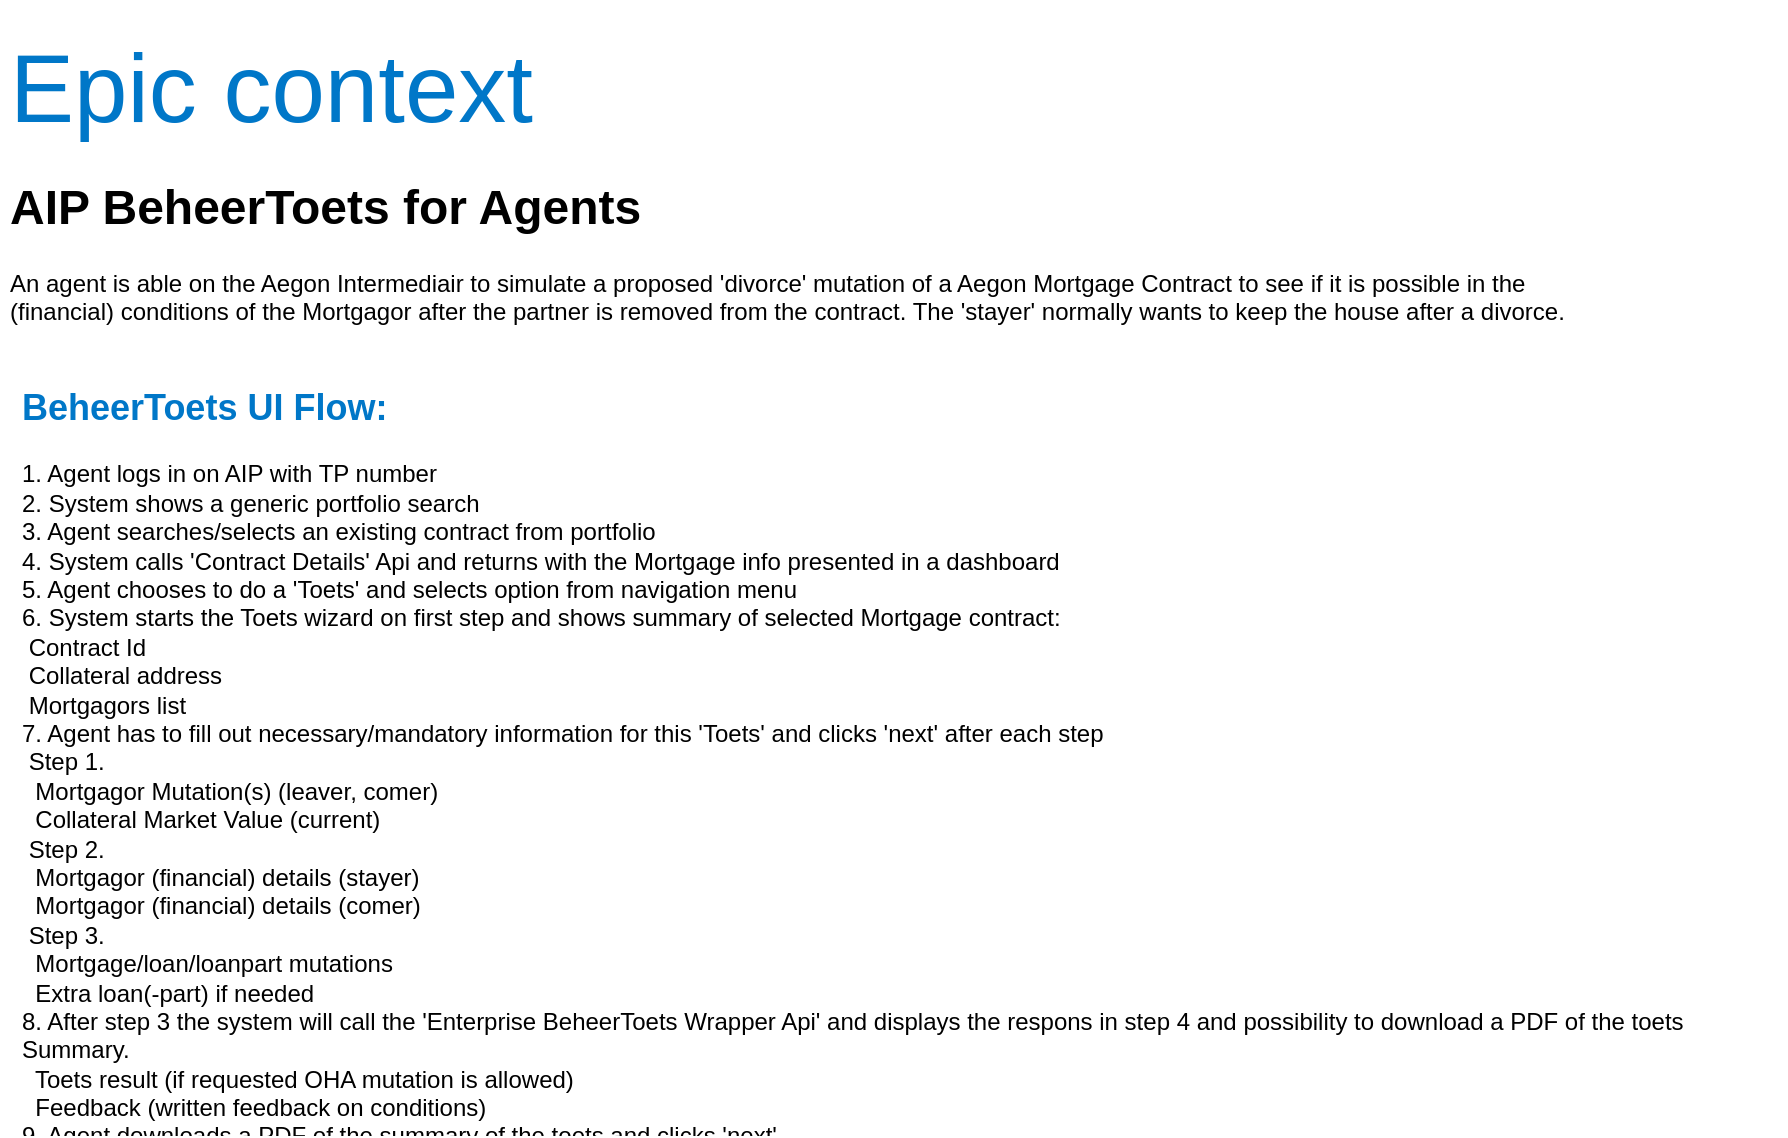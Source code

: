 <mxfile version="12.9.5" type="github" pages="5">
  <diagram id="o6DXPlxMXwV910LR9hnJ" name="Epic Context">
    <mxGraphModel dx="946" dy="591" grid="0" gridSize="10" guides="1" tooltips="1" connect="1" arrows="1" fold="1" page="1" pageScale="1" pageWidth="1169" pageHeight="827" math="0" shadow="0">
      <root>
        <mxCell id="0" />
        <mxCell id="1" parent="0" />
        <mxCell id="PGqh1YuijZFweoPhQiLg-2" value="&lt;h1 style=&quot;white-space: nowrap&quot;&gt;&lt;font color=&quot;#0077c8&quot; style=&quot;font-weight: normal ; font-size: 48px&quot;&gt;Epic context&lt;/font&gt;&lt;/h1&gt;&lt;h1&gt;AIP BeheerToets for Agents&lt;/h1&gt;&lt;p&gt;An agent is able on the Aegon Intermediair to simulate a proposed &#39;divorce&#39; mutation of a Aegon Mortgage Contract to see if it is possible in the (financial) conditions of the Mortgagor after the partner is removed from the contract. The &#39;stayer&#39; normally wants to keep the house after a divorce.&lt;/p&gt;" style="text;html=1;strokeColor=none;fillColor=none;spacing=5;spacingTop=-20;whiteSpace=wrap;overflow=hidden;rounded=0;" parent="1" vertex="1">
          <mxGeometry x="30" y="25" width="790" height="160" as="geometry" />
        </mxCell>
        <mxCell id="P5jHssNGDo8xFewVTdFS-1" value="&lt;p&gt;&lt;/p&gt;&lt;h2&gt;&lt;font color=&quot;#0077c8&quot;&gt;BeheerToets UI Flow:&lt;/font&gt;&lt;/h2&gt;1. Agent logs in on AIP with TP number&lt;br&gt;2. System shows a generic portfolio search&lt;br&gt;3. Agent searches/selects an existing contract from portfolio&lt;br&gt;4. System calls &#39;Contract Details&#39; Api and returns with the Mortgage info presented in a dashboard&lt;br&gt;5. Agent chooses to do a &#39;Toets&#39; and selects option from navigation menu&lt;br&gt;6. System starts the Toets wizard on first step and shows summary of selected Mortgage contract:&lt;br&gt;&lt;span style=&quot;white-space: pre&quot;&gt;	&lt;/span&gt;Contract Id&lt;br&gt;&lt;span style=&quot;white-space: pre&quot;&gt;	&lt;/span&gt;Collateral address&lt;br&gt;&lt;span style=&quot;white-space: pre&quot;&gt;	&lt;/span&gt;Mortgagors list&lt;br&gt;7. Agent has to fill out necessary/mandatory information for this &#39;Toets&#39; and clicks &#39;next&#39; after each step&lt;br&gt;&lt;span style=&quot;white-space: pre&quot;&gt;	&lt;/span&gt;Step 1.&lt;br&gt;&lt;span style=&quot;white-space: pre&quot;&gt;		&lt;/span&gt;Mortgagor Mutation(s) (leaver, comer)&lt;br&gt;&lt;span style=&quot;white-space: pre&quot;&gt;		&lt;/span&gt;Collateral Market Value (current)&lt;br&gt;&lt;span style=&quot;white-space: pre&quot;&gt;	&lt;/span&gt;Step 2.&lt;br&gt;&lt;span style=&quot;white-space: pre&quot;&gt;		&lt;/span&gt;Mortgagor (financial) details (stayer)&lt;br&gt;&lt;span style=&quot;white-space: pre&quot;&gt;		&lt;/span&gt;Mortgagor (financial) details (comer)&lt;br&gt;&lt;span style=&quot;white-space: pre&quot;&gt;	&lt;/span&gt;Step 3.&lt;br&gt;&lt;span style=&quot;white-space: pre&quot;&gt;		&lt;/span&gt;Mortgage/loan/loanpart mutations&lt;br&gt;&lt;span style=&quot;white-space: pre&quot;&gt;		&lt;/span&gt;Extra loan(-part) if needed&lt;br&gt;8. After step 3 the system will call the &#39;Enterprise BeheerToets Wrapper Api&#39; and displays the respons in step 4 and possibility to download a PDF of the toets Summary.&lt;br&gt;&lt;span style=&quot;white-space: pre&quot;&gt;		&lt;/span&gt;Toets result (if requested OHA mutation is allowed)&lt;br&gt;&lt;span style=&quot;white-space: pre&quot;&gt;		&lt;/span&gt;Feedback (written feedback on conditions)&lt;br&gt;9. Agent downloads a PDF of the summary of the toets and clicks &#39;next&#39;&lt;br&gt;10. System returns to the Contract Dashboard. Flow ends.&lt;p&gt;&lt;/p&gt;" style="text;html=1;strokeColor=none;fillColor=none;spacing=5;spacingTop=-20;whiteSpace=wrap;overflow=hidden;rounded=0;" vertex="1" parent="1">
          <mxGeometry x="36" y="204" width="887" height="379" as="geometry" />
        </mxCell>
      </root>
    </mxGraphModel>
  </diagram>
  <diagram id="n4bLaYYPYYHQxXJXHJK1" name="BEAM: Capabilities">
    <mxGraphModel dx="2431" dy="934" grid="0" gridSize="10" guides="1" tooltips="1" connect="1" arrows="1" fold="1" page="1" pageScale="1" pageWidth="1169" pageHeight="827" math="0" shadow="0">
      
      <root>
        
        <mxCell id="iNT4ub1sUhXxT888dL8U-0" />
        
        <mxCell id="iNT4ub1sUhXxT888dL8U-1" parent="iNT4ub1sUhXxT888dL8U-0" />
        
        <mxCell id="ocUDhnXma7qn7Cwz_piR-0" value="" style="group" vertex="1" connectable="0" parent="iNT4ub1sUhXxT888dL8U-1">
          
          <mxGeometry x="30" y="185" width="1110" height="610" as="geometry" />
          
        </mxCell>
        
        <mxCell id="zFs1RbrcNEOhVqBjjlSq-1" value="&lt;div style=&quot;font-size: 14px&quot;&gt;&lt;font style=&quot;font-size: 14px&quot;&gt;&amp;nbsp; &amp;nbsp; Communication&lt;/font&gt;&lt;/div&gt;&lt;span style=&quot;font-size: 14px&quot;&gt;&lt;div&gt;&lt;font style=&quot;font-size: 14px&quot;&gt;&amp;nbsp; &amp;nbsp; channels&lt;/font&gt;&lt;/div&gt;&lt;/span&gt;" style="rounded=1;whiteSpace=wrap;html=1;strokeColor=none;fillColor=#D9D9D9;fontSize=11;verticalAlign=middle;align=left;fontColor=#999999;fontStyle=1" vertex="1" parent="ocUDhnXma7qn7Cwz_piR-0">
          
          <mxGeometry y="89" width="740" height="75" as="geometry" />
          
        </mxCell>
        
        <mxCell id="zFs1RbrcNEOhVqBjjlSq-0" value="&lt;div style=&quot;font-size: 14px&quot;&gt;&lt;font&gt;&amp;nbsp; &amp;nbsp;Stakeholders&lt;/font&gt;&lt;/div&gt;" style="rounded=1;whiteSpace=wrap;html=1;strokeColor=none;fillColor=#D9D9D9;fontSize=11;verticalAlign=middle;align=left;fontColor=#999999;fontStyle=1" vertex="1" parent="ocUDhnXma7qn7Cwz_piR-0">
          
          <mxGeometry width="1110" height="75" as="geometry" />
          
        </mxCell>
        
        <mxCell id="zFs1RbrcNEOhVqBjjlSq-2" value="&lt;div style=&quot;font-size: 14px&quot;&gt;&lt;font&gt;Data&amp;nbsp; &amp;nbsp;&lt;/font&gt;&lt;/div&gt;&lt;div style=&quot;font-size: 14px&quot;&gt;&lt;font&gt;Channels&amp;nbsp; &amp;nbsp;&lt;/font&gt;&lt;/div&gt;&lt;div style=&quot;font-size: 14px&quot;&gt;&lt;font&gt;Inbound&amp;nbsp; &amp;nbsp;&lt;/font&gt;&lt;/div&gt;" style="rounded=1;whiteSpace=wrap;html=1;strokeColor=none;fillColor=#D9D9D9;fontSize=11;verticalAlign=middle;align=right;fontColor=#999999;fontStyle=1" vertex="1" parent="ocUDhnXma7qn7Cwz_piR-0">
          
          <mxGeometry x="750" y="89" width="360" height="75" as="geometry" />
          
        </mxCell>
        
        <mxCell id="zFs1RbrcNEOhVqBjjlSq-3" value="&lt;div style=&quot;font-size: 14px&quot;&gt;&lt;font style=&quot;font-size: 14px&quot;&gt;&amp;nbsp; &amp;nbsp; Distribution /&lt;/font&gt;&lt;/div&gt;&lt;span style=&quot;font-size: 14px&quot;&gt;&lt;div&gt;&lt;font style=&quot;font-size: 14px&quot;&gt;&amp;nbsp; &amp;nbsp; Access&lt;/font&gt;&lt;/div&gt;&lt;/span&gt;" style="rounded=1;whiteSpace=wrap;html=1;strokeColor=none;fillColor=#D9D9D9;fontSize=11;verticalAlign=middle;align=left;fontColor=#999999;fontStyle=1" vertex="1" parent="ocUDhnXma7qn7Cwz_piR-0">
          
          <mxGeometry y="178" width="1110" height="75" as="geometry" />
          
        </mxCell>
        
        <mxCell id="zFs1RbrcNEOhVqBjjlSq-4" value="&lt;div style=&quot;font-size: 14px&quot;&gt;&lt;font&gt;&amp;nbsp; &amp;nbsp;Products&lt;/font&gt;&lt;/div&gt;" style="rounded=1;whiteSpace=wrap;html=1;strokeColor=none;fillColor=#D9D9D9;fontSize=11;verticalAlign=middle;align=left;fontColor=#999999;fontStyle=1" vertex="1" parent="ocUDhnXma7qn7Cwz_piR-0">
          
          <mxGeometry y="448" width="1110" height="75" as="geometry" />
          
        </mxCell>
        
        <mxCell id="zFs1RbrcNEOhVqBjjlSq-5" value="&lt;div style=&quot;font-size: 14px&quot;&gt;&lt;font&gt;&amp;nbsp; &amp;nbsp;Supporting&lt;/font&gt;&lt;/div&gt;&lt;div style=&quot;font-size: 14px&quot;&gt;&lt;font&gt;&amp;nbsp; &amp;nbsp;Business&lt;/font&gt;&lt;/div&gt;" style="rounded=1;whiteSpace=wrap;html=1;strokeColor=none;fillColor=#D9D9D9;fontSize=11;verticalAlign=middle;align=left;fontColor=#999999;fontStyle=1" vertex="1" parent="ocUDhnXma7qn7Cwz_piR-0">
          
          <mxGeometry y="535" width="1110" height="75" as="geometry" />
          
        </mxCell>
        
        <mxCell id="zFs1RbrcNEOhVqBjjlSq-6" value="&lt;div style=&quot;font-size: 14px&quot;&gt;&lt;font&gt;&amp;nbsp; &amp;nbsp;Customer&lt;/font&gt;&lt;/div&gt;&lt;div style=&quot;font-size: 14px&quot;&gt;&lt;font&gt;&amp;nbsp; &amp;nbsp;Service&lt;/font&gt;&lt;/div&gt;&lt;div style=&quot;font-size: 14px&quot;&gt;&lt;font&gt;&amp;nbsp; &amp;nbsp;Delivery&lt;/font&gt;&lt;/div&gt;" style="rounded=1;whiteSpace=wrap;html=1;strokeColor=none;fillColor=#D9D9D9;fontSize=11;verticalAlign=middle;align=left;fontColor=#999999;fontStyle=1" vertex="1" parent="ocUDhnXma7qn7Cwz_piR-0">
          
          <mxGeometry y="265" width="1110" height="96.5" as="geometry" />
          
        </mxCell>
        
        <mxCell id="zFs1RbrcNEOhVqBjjlSq-7" value="&lt;div style=&quot;font-size: 14px&quot;&gt;&lt;font&gt;&amp;nbsp; &amp;nbsp;Infomation&lt;/font&gt;&lt;/div&gt;&lt;div style=&quot;font-size: 14px&quot;&gt;&lt;font&gt;&amp;nbsp; &amp;nbsp;management&lt;/font&gt;&lt;/div&gt;" style="rounded=1;whiteSpace=wrap;html=1;strokeColor=none;fillColor=#D9D9D9;fontSize=11;verticalAlign=middle;align=left;fontColor=#999999;fontStyle=1" vertex="1" parent="ocUDhnXma7qn7Cwz_piR-0">
          
          <mxGeometry y="375" width="1110" height="60" as="geometry" />
          
        </mxCell>
        
        <mxCell id="94nX70nCfmIl-hpHcw-5-0" value="&lt;h1 style=&quot;white-space: nowrap&quot;&gt;&lt;font color=&quot;#0077c8&quot; style=&quot;font-weight: normal ; font-size: 48px&quot;&gt;Business EA Model: Target&lt;/font&gt;&lt;/h1&gt;&lt;h1&gt;Identification of capabilities in scope&lt;/h1&gt;&lt;p&gt;Lorem ipsum dolor sit amet, consectetur adipisicing elit, sed do eiusmod tempor incididunt ut labore et dolore magna aliqua.&lt;/p&gt;" style="text;html=1;strokeColor=none;fillColor=none;spacing=5;spacingTop=-20;whiteSpace=wrap;overflow=hidden;rounded=0;" parent="iNT4ub1sUhXxT888dL8U-1" vertex="1">
          
          <mxGeometry x="30" y="25" width="790" height="160" as="geometry" />
          
        </mxCell>
        
        <mxCell id="bDsFZaAfr9l65WHMBinO-1" value="&lt;div&gt;&lt;font color=&quot;#0077c8&quot;&gt;&lt;span style=&quot;font-size: 10px ; font-weight: 400&quot;&gt;&amp;nbsp; &amp;nbsp;Consumer&lt;/span&gt;&lt;/font&gt;&lt;/div&gt;" style="rounded=1;whiteSpace=wrap;html=1;fontSize=11;verticalAlign=top;align=left;fontStyle=1;strokeColor=none;" vertex="1" parent="iNT4ub1sUhXxT888dL8U-1">
          
          <mxGeometry x="160" y="187.5" width="360" height="70" as="geometry" />
          
        </mxCell>
        
        <mxCell id="bDsFZaAfr9l65WHMBinO-3" value="&lt;div&gt;&lt;font color=&quot;#0077c8&quot;&gt;&lt;span style=&quot;font-size: 10px ; font-weight: 400&quot;&gt;&amp;nbsp;Shareholder&lt;/span&gt;&lt;/font&gt;&lt;/div&gt;" style="rounded=1;whiteSpace=wrap;html=1;fontSize=11;verticalAlign=top;align=left;fontStyle=1;strokeColor=none;" vertex="1" parent="iNT4ub1sUhXxT888dL8U-1">
          
          <mxGeometry x="910" y="187.5" width="80" height="70" as="geometry" />
          
        </mxCell>
        
        <mxCell id="bDsFZaAfr9l65WHMBinO-4" value="&lt;div&gt;&lt;font color=&quot;#0077c8&quot;&gt;&lt;span style=&quot;font-size: 10px ; font-weight: 400&quot;&gt;&amp;nbsp;Regulator /&lt;/span&gt;&lt;/font&gt;&lt;/div&gt;&lt;div&gt;&lt;font color=&quot;#0077c8&quot;&gt;&lt;span style=&quot;font-size: 10px ; font-weight: 400&quot;&gt;&amp;nbsp;Supervisor&lt;/span&gt;&lt;/font&gt;&lt;/div&gt;" style="rounded=1;whiteSpace=wrap;html=1;fontSize=11;verticalAlign=top;align=left;fontStyle=1;strokeColor=none;" vertex="1" parent="iNT4ub1sUhXxT888dL8U-1">
          
          <mxGeometry x="1000" y="187.5" width="80" height="70" as="geometry" />
          
        </mxCell>
        
        <mxCell id="bDsFZaAfr9l65WHMBinO-5" value="&lt;div&gt;&lt;font color=&quot;#0077c8&quot;&gt;&lt;span style=&quot;font-size: 10px ; font-weight: 400&quot;&gt;&amp;nbsp; &amp;nbsp;Business&lt;/span&gt;&lt;/font&gt;&lt;/div&gt;" style="rounded=1;whiteSpace=wrap;html=1;fontSize=11;verticalAlign=top;align=left;fontStyle=1;strokeColor=none;" vertex="1" parent="iNT4ub1sUhXxT888dL8U-1">
          
          <mxGeometry x="525" y="187.5" width="377" height="70" as="geometry" />
          
        </mxCell>
        
        <mxCell id="bDsFZaAfr9l65WHMBinO-6" value="&lt;div&gt;&lt;font color=&quot;#0077c8&quot;&gt;&lt;span style=&quot;font-size: 10px ; font-weight: 400&quot;&gt;Employee&lt;/span&gt;&lt;/font&gt;&lt;/div&gt;" style="rounded=1;whiteSpace=wrap;html=1;fontSize=11;verticalAlign=top;align=center;fontStyle=1;strokeColor=#000000;" vertex="1" parent="iNT4ub1sUhXxT888dL8U-1">
          
          <mxGeometry x="585" y="198.25" width="70" height="48.5" as="geometry" />
          
        </mxCell>
        
        <mxCell id="bDsFZaAfr9l65WHMBinO-8" value="&lt;div&gt;&lt;font color=&quot;#0077c8&quot;&gt;&lt;span style=&quot;font-size: 10px ; font-weight: 400&quot;&gt;SMB&lt;/span&gt;&lt;/font&gt;&lt;/div&gt;" style="rounded=1;whiteSpace=wrap;html=1;fontSize=11;verticalAlign=top;align=center;fontStyle=1;strokeColor=#000000;" vertex="1" parent="iNT4ub1sUhXxT888dL8U-1">
          
          <mxGeometry x="663" y="198.25" width="70" height="48.5" as="geometry" />
          
        </mxCell>
        
        <mxCell id="bDsFZaAfr9l65WHMBinO-9" value="&lt;div&gt;&lt;font color=&quot;#0077c8&quot;&gt;&lt;span style=&quot;font-size: 10px ; font-weight: 400&quot;&gt;Midmarket&lt;/span&gt;&lt;/font&gt;&lt;/div&gt;" style="rounded=1;whiteSpace=wrap;html=1;fontSize=11;verticalAlign=top;align=center;fontStyle=1;strokeColor=#000000;" vertex="1" parent="iNT4ub1sUhXxT888dL8U-1">
          
          <mxGeometry x="742" y="198.25" width="70" height="48.5" as="geometry" />
          
        </mxCell>
        
        <mxCell id="bDsFZaAfr9l65WHMBinO-10" value="&lt;div&gt;&lt;font color=&quot;#0077c8&quot;&gt;&lt;span style=&quot;font-size: 10px ; font-weight: 400&quot;&gt;Enterprise&lt;/span&gt;&lt;/font&gt;&lt;/div&gt;" style="rounded=1;whiteSpace=wrap;html=1;fontSize=11;verticalAlign=top;align=center;fontStyle=1;strokeColor=#000000;" vertex="1" parent="iNT4ub1sUhXxT888dL8U-1">
          
          <mxGeometry x="820" y="198.25" width="70" height="48.5" as="geometry" />
          
        </mxCell>
        
        <mxCell id="bDsFZaAfr9l65WHMBinO-11" value="&lt;div&gt;&lt;font color=&quot;#0077c8&quot;&gt;&lt;span style=&quot;font-size: 10px ; font-weight: 400&quot;&gt;&amp;nbsp; &amp;nbsp;Digital&lt;/span&gt;&lt;/font&gt;&lt;/div&gt;" style="rounded=1;whiteSpace=wrap;html=1;fontSize=11;verticalAlign=top;align=left;fontStyle=1;strokeColor=none;" vertex="1" parent="iNT4ub1sUhXxT888dL8U-1">
          
          <mxGeometry x="160" y="276.5" width="360" height="70" as="geometry" />
          
        </mxCell>
        
        <mxCell id="bDsFZaAfr9l65WHMBinO-12" value="&lt;div&gt;&lt;font color=&quot;#0077c8&quot;&gt;&lt;span style=&quot;font-size: 10px ; font-weight: 400&quot;&gt;&amp;nbsp; &amp;nbsp;Direct&lt;/span&gt;&lt;/font&gt;&lt;/div&gt;" style="rounded=1;whiteSpace=wrap;html=1;fontSize=11;verticalAlign=top;align=left;fontStyle=1;strokeColor=none;" vertex="1" parent="iNT4ub1sUhXxT888dL8U-1">
          
          <mxGeometry x="160" y="365.5" width="360" height="70" as="geometry" />
          
        </mxCell>
        
        <mxCell id="bDsFZaAfr9l65WHMBinO-13" value="&lt;div&gt;&lt;font color=&quot;#0077c8&quot;&gt;&lt;span style=&quot;font-size: 10px ; font-weight: 400&quot;&gt;&amp;nbsp; &amp;nbsp;Traditional&lt;/span&gt;&lt;/font&gt;&lt;/div&gt;" style="rounded=1;whiteSpace=wrap;html=1;fontSize=11;verticalAlign=top;align=left;fontStyle=1;strokeColor=none;" vertex="1" parent="iNT4ub1sUhXxT888dL8U-1">
          
          <mxGeometry x="525" y="276.5" width="241" height="70" as="geometry" />
          
        </mxCell>
        
        <mxCell id="bDsFZaAfr9l65WHMBinO-14" value="&lt;div&gt;&lt;font color=&quot;#0077c8&quot;&gt;&lt;span style=&quot;font-size: 10px ; font-weight: 400&quot;&gt;&amp;nbsp; &amp;nbsp;Indirect&lt;/span&gt;&lt;/font&gt;&lt;/div&gt;" style="rounded=1;whiteSpace=wrap;html=1;fontSize=11;verticalAlign=top;align=left;fontStyle=1;strokeColor=none;" vertex="1" parent="iNT4ub1sUhXxT888dL8U-1">
          
          <mxGeometry x="525" y="365.5" width="377" height="70" as="geometry" />
          
        </mxCell>
        
        <mxCell id="bDsFZaAfr9l65WHMBinO-19" value="" style="group" vertex="1" connectable="0" parent="iNT4ub1sUhXxT888dL8U-1">
          
          <mxGeometry x="585" y="377" width="305" height="48.5" as="geometry" />
          
        </mxCell>
        
        <mxCell id="bDsFZaAfr9l65WHMBinO-15" value="&lt;div&gt;&lt;font color=&quot;#0077c8&quot;&gt;&lt;span style=&quot;font-size: 10px ; font-weight: 400&quot;&gt;Agency&lt;/span&gt;&lt;/font&gt;&lt;/div&gt;" style="rounded=1;whiteSpace=wrap;html=1;fontSize=11;verticalAlign=top;align=center;fontStyle=1;strokeColor=#000000;" vertex="1" parent="bDsFZaAfr9l65WHMBinO-19">
          
          <mxGeometry width="70" height="48.5" as="geometry" />
          
        </mxCell>
        
        <mxCell id="bDsFZaAfr9l65WHMBinO-16" value="&lt;div&gt;&lt;font color=&quot;#0077c8&quot;&gt;&lt;span style=&quot;font-size: 10px ; font-weight: 400&quot;&gt;Brokerage&lt;/span&gt;&lt;/font&gt;&lt;/div&gt;" style="rounded=1;whiteSpace=wrap;html=1;fontSize=11;verticalAlign=top;align=center;fontStyle=1;strokeColor=#000000;" vertex="1" parent="bDsFZaAfr9l65WHMBinO-19">
          
          <mxGeometry x="78" width="70" height="48.5" as="geometry" />
          
        </mxCell>
        
        <mxCell id="bDsFZaAfr9l65WHMBinO-17" value="&lt;div&gt;&lt;font color=&quot;#0077c8&quot;&gt;&lt;span style=&quot;font-size: 10px ; font-weight: 400&quot;&gt;Bank&lt;/span&gt;&lt;/font&gt;&lt;/div&gt;&lt;div&gt;&lt;font color=&quot;#0077c8&quot;&gt;&lt;span style=&quot;font-size: 10px ; font-weight: 400&quot;&gt;Insurance&lt;/span&gt;&lt;/font&gt;&lt;/div&gt;&lt;div&gt;&lt;font color=&quot;#0077c8&quot;&gt;&lt;span style=&quot;font-size: 10px ; font-weight: 400&quot;&gt;model&lt;/span&gt;&lt;/font&gt;&lt;/div&gt;" style="rounded=1;whiteSpace=wrap;html=1;fontSize=11;verticalAlign=top;align=center;fontStyle=1;strokeColor=#000000;" vertex="1" parent="bDsFZaAfr9l65WHMBinO-19">
          
          <mxGeometry x="157" width="70" height="48.5" as="geometry" />
          
        </mxCell>
        
        <mxCell id="bDsFZaAfr9l65WHMBinO-18" value="&lt;div&gt;&lt;font color=&quot;#0077c8&quot;&gt;&lt;span style=&quot;font-size: 10px ; font-weight: 400&quot;&gt;Non-&lt;/span&gt;&lt;/font&gt;&lt;/div&gt;&lt;div&gt;&lt;font color=&quot;#0077c8&quot;&gt;&lt;span style=&quot;font-size: 10px ; font-weight: 400&quot;&gt;traditional&lt;/span&gt;&lt;/font&gt;&lt;/div&gt;&lt;div&gt;&lt;font color=&quot;#0077c8&quot;&gt;&lt;span style=&quot;font-size: 10px ; font-weight: 400&quot;&gt;partnership&lt;/span&gt;&lt;/font&gt;&lt;/div&gt;" style="rounded=1;whiteSpace=wrap;html=1;fontSize=11;verticalAlign=top;align=center;fontStyle=1;strokeColor=#000000;" vertex="1" parent="bDsFZaAfr9l65WHMBinO-19">
          
          <mxGeometry x="235" width="70" height="48.5" as="geometry" />
          
        </mxCell>
        
        <mxCell id="bDsFZaAfr9l65WHMBinO-25" value="" style="group" vertex="1" connectable="0" parent="iNT4ub1sUhXxT888dL8U-1">
          
          <mxGeometry x="790" y="280" width="270" height="60" as="geometry" />
          
        </mxCell>
        
        <mxCell id="bDsFZaAfr9l65WHMBinO-21" value="&lt;div&gt;&lt;font color=&quot;#0077c8&quot;&gt;&lt;span style=&quot;font-size: 10px ; font-weight: 400&quot;&gt;Data streams&lt;/span&gt;&lt;/font&gt;&lt;/div&gt;" style="rounded=1;whiteSpace=wrap;html=1;fontSize=11;verticalAlign=top;align=center;fontStyle=1;strokeColor=#000000;" vertex="1" parent="bDsFZaAfr9l65WHMBinO-25">
          
          <mxGeometry width="83.26" height="60" as="geometry" />
          
        </mxCell>
        
        <mxCell id="bDsFZaAfr9l65WHMBinO-22" value="&lt;div&gt;&lt;font color=&quot;#0077c8&quot;&gt;&lt;span style=&quot;font-size: 10px ; font-weight: 400&quot;&gt;External data&lt;/span&gt;&lt;/font&gt;&lt;/div&gt;&lt;div&gt;&lt;font color=&quot;#0077c8&quot;&gt;&lt;span style=&quot;font-size: 10px ; font-weight: 400&quot;&gt;sources&lt;/span&gt;&lt;/font&gt;&lt;/div&gt;" style="rounded=1;whiteSpace=wrap;html=1;fontSize=11;verticalAlign=top;align=center;fontStyle=1;strokeColor=#000000;" vertex="1" parent="bDsFZaAfr9l65WHMBinO-25">
          
          <mxGeometry x="92.775" width="83.26" height="60" as="geometry" />
          
        </mxCell>
        
        <mxCell id="bDsFZaAfr9l65WHMBinO-23" value="&lt;div&gt;&lt;font color=&quot;#0077c8&quot;&gt;&lt;span style=&quot;font-size: 10px ; font-weight: 400&quot;&gt;Sensor&amp;nbsp;&lt;/span&gt;&lt;/font&gt;&lt;/div&gt;&lt;div&gt;&lt;font color=&quot;#0077c8&quot;&gt;&lt;span style=&quot;font-size: 10px ; font-weight: 400&quot;&gt;streams&lt;/span&gt;&lt;/font&gt;&lt;/div&gt;" style="rounded=1;whiteSpace=wrap;html=1;fontSize=11;verticalAlign=top;align=center;fontStyle=1;strokeColor=#000000;" vertex="1" parent="bDsFZaAfr9l65WHMBinO-25">
          
          <mxGeometry x="186.74" width="83.26" height="60" as="geometry" />
          
        </mxCell>
        
        <mxCell id="bDsFZaAfr9l65WHMBinO-28" value="&lt;div&gt;&lt;font color=&quot;#0077c8&quot;&gt;&lt;span style=&quot;font-size: 10px ; font-weight: 400&quot;&gt;Data feed&lt;/span&gt;&lt;/font&gt;&lt;/div&gt;" style="rounded=1;whiteSpace=wrap;html=1;fontSize=11;verticalAlign=top;align=center;fontStyle=1;strokeColor=#000000;" vertex="1" parent="iNT4ub1sUhXxT888dL8U-1">
          
          <mxGeometry x="930" y="370.5" width="83.26" height="60" as="geometry" />
          
        </mxCell>
        
        <mxCell id="bDsFZaAfr9l65WHMBinO-29" value="&lt;div&gt;&lt;font color=&quot;#0077c8&quot;&gt;&lt;span style=&quot;font-size: 10px ; font-weight: 400&quot;&gt;White label&lt;/span&gt;&lt;/font&gt;&lt;/div&gt;" style="rounded=1;whiteSpace=wrap;html=1;fontSize=11;verticalAlign=top;align=center;fontStyle=1;strokeColor=#000000;" vertex="1" parent="iNT4ub1sUhXxT888dL8U-1">
          
          <mxGeometry x="1022.775" y="370.5" width="83.26" height="60" as="geometry" />
          
        </mxCell>
        
        <mxCell id="bDsFZaAfr9l65WHMBinO-30" value="" style="group" vertex="1" connectable="0" parent="iNT4ub1sUhXxT888dL8U-1">
          
          <mxGeometry x="206" y="377" width="305" height="60" as="geometry" />
          
        </mxCell>
        
        <mxCell id="bDsFZaAfr9l65WHMBinO-31" value="&lt;div&gt;&lt;font color=&quot;#0077c8&quot;&gt;&lt;span style=&quot;font-size: 10px ; font-weight: 400&quot;&gt;Self&lt;/span&gt;&lt;/font&gt;&lt;/div&gt;&lt;div&gt;&lt;font color=&quot;#0077c8&quot;&gt;&lt;span style=&quot;font-size: 10px ; font-weight: 400&quot;&gt;service&lt;/span&gt;&lt;/font&gt;&lt;/div&gt;" style="rounded=1;whiteSpace=wrap;html=1;fontSize=11;verticalAlign=top;align=center;fontStyle=1;strokeColor=#000000;" vertex="1" parent="bDsFZaAfr9l65WHMBinO-30">
          
          <mxGeometry width="70" height="48.5" as="geometry" />
          
        </mxCell>
        
        <mxCell id="bDsFZaAfr9l65WHMBinO-32" value="&lt;div&gt;&lt;font color=&quot;#0077c8&quot;&gt;&lt;span style=&quot;font-size: 10px ; font-weight: 400&quot;&gt;Contact&lt;/span&gt;&lt;/font&gt;&lt;/div&gt;&lt;div&gt;&lt;font color=&quot;#0077c8&quot;&gt;&lt;span style=&quot;font-size: 10px ; font-weight: 400&quot;&gt;center&lt;/span&gt;&lt;/font&gt;&lt;/div&gt;" style="rounded=1;whiteSpace=wrap;html=1;fontSize=11;verticalAlign=top;align=center;fontStyle=1;strokeColor=#000000;" vertex="1" parent="bDsFZaAfr9l65WHMBinO-30">
          
          <mxGeometry x="78" width="70" height="48.5" as="geometry" />
          
        </mxCell>
        
        <mxCell id="bDsFZaAfr9l65WHMBinO-33" value="&lt;div&gt;&lt;font color=&quot;#0077c8&quot;&gt;&lt;span style=&quot;font-size: 10px ; font-weight: 400&quot;&gt;Shop&lt;/span&gt;&lt;/font&gt;&lt;/div&gt;" style="rounded=1;whiteSpace=wrap;html=1;fontSize=11;verticalAlign=top;align=center;fontStyle=1;strokeColor=#000000;" vertex="1" parent="bDsFZaAfr9l65WHMBinO-30">
          
          <mxGeometry x="157" width="70" height="48.5" as="geometry" />
          
        </mxCell>
        
        <mxCell id="bDsFZaAfr9l65WHMBinO-34" value="&lt;div&gt;&lt;font color=&quot;#0077c8&quot;&gt;&lt;span style=&quot;font-size: 10px ; font-weight: 400&quot;&gt;Direct face&lt;/span&gt;&lt;/font&gt;&lt;/div&gt;&lt;div&gt;&lt;font color=&quot;#0077c8&quot;&gt;&lt;span style=&quot;font-size: 10px ; font-weight: 400&quot;&gt;to face&lt;/span&gt;&lt;/font&gt;&lt;/div&gt;" style="rounded=1;whiteSpace=wrap;html=1;fontSize=11;verticalAlign=top;align=center;fontStyle=1;strokeColor=#000000;" vertex="1" parent="bDsFZaAfr9l65WHMBinO-30">
          
          <mxGeometry x="235" width="70" height="48.5" as="geometry" />
          
        </mxCell>
        
        <mxCell id="bDsFZaAfr9l65WHMBinO-35" value="&lt;div&gt;&lt;font color=&quot;#0077c8&quot;&gt;&lt;span style=&quot;font-size: 10px ; font-weight: 400&quot;&gt;Proposition /&lt;/span&gt;&lt;/font&gt;&lt;/div&gt;&lt;div&gt;&lt;font color=&quot;#0077c8&quot;&gt;&lt;span style=&quot;font-size: 10px ; font-weight: 400&quot;&gt;services&lt;/span&gt;&lt;/font&gt;&lt;/div&gt;" style="rounded=1;whiteSpace=wrap;html=1;fontSize=11;verticalAlign=top;align=center;fontStyle=1;strokeColor=#000000;" vertex="1" parent="iNT4ub1sUhXxT888dL8U-1">
          
          <mxGeometry x="160" y="454" width="110" height="87" as="geometry" />
          
        </mxCell>
        
        <mxCell id="bDsFZaAfr9l65WHMBinO-37" value="&lt;div&gt;&lt;font color=&quot;#0077c8&quot;&gt;&lt;span style=&quot;font-size: 10px ; font-weight: 400&quot;&gt;Party&lt;/span&gt;&lt;/font&gt;&lt;/div&gt;" style="rounded=1;whiteSpace=wrap;html=1;fontSize=11;verticalAlign=top;align=center;fontStyle=1;strokeColor=#000000;" vertex="1" parent="iNT4ub1sUhXxT888dL8U-1">
          
          <mxGeometry x="281" y="454" width="110" height="87" as="geometry" />
          
        </mxCell>
        
        <mxCell id="bDsFZaAfr9l65WHMBinO-38" value="&lt;div&gt;&lt;font color=&quot;#0077c8&quot;&gt;&lt;span style=&quot;font-size: 10px ; font-weight: 400&quot;&gt;Offer, acceptance&lt;/span&gt;&lt;/font&gt;&lt;/div&gt;&lt;div&gt;&lt;font color=&quot;#0077c8&quot;&gt;&lt;span style=&quot;font-size: 10px ; font-weight: 400&quot;&gt;&amp;amp; Contract&lt;/span&gt;&lt;/font&gt;&lt;/div&gt;" style="rounded=1;whiteSpace=wrap;html=1;fontSize=11;verticalAlign=top;align=center;fontStyle=1;strokeColor=#000000;" vertex="1" parent="iNT4ub1sUhXxT888dL8U-1">
          
          <mxGeometry x="403" y="454" width="110" height="87" as="geometry" />
          
        </mxCell>
        
        <mxCell id="bDsFZaAfr9l65WHMBinO-39" value="&lt;div&gt;&lt;font color=&quot;#0077c8&quot;&gt;&lt;span style=&quot;font-size: 10px ; font-weight: 400&quot;&gt;Commercial Pricing&lt;/span&gt;&lt;/font&gt;&lt;/div&gt;" style="rounded=1;whiteSpace=wrap;html=1;fontSize=11;verticalAlign=top;align=center;fontStyle=1;strokeColor=#000000;" vertex="1" parent="iNT4ub1sUhXxT888dL8U-1">
          
          <mxGeometry x="524" y="454" width="110" height="87" as="geometry" />
          
        </mxCell>
        
        <mxCell id="bDsFZaAfr9l65WHMBinO-40" value="&lt;font color=&quot;#0077c8&quot;&gt;&lt;span style=&quot;font-size: 10px ; font-weight: 400&quot;&gt;Business Process&lt;br&gt;Management&lt;br&gt;&lt;/span&gt;&lt;/font&gt;" style="rounded=1;whiteSpace=wrap;html=1;fontSize=11;verticalAlign=top;align=center;fontStyle=1;strokeColor=#000000;" vertex="1" parent="iNT4ub1sUhXxT888dL8U-1">
          
          <mxGeometry x="646" y="454" width="110" height="87" as="geometry" />
          
        </mxCell>
        
        <mxCell id="bDsFZaAfr9l65WHMBinO-41" value="&lt;div&gt;&lt;font color=&quot;#0077c8&quot;&gt;&lt;span style=&quot;font-size: 10px ; font-weight: 400&quot;&gt;Channel&lt;/span&gt;&lt;/font&gt;&lt;/div&gt;&lt;div&gt;&lt;font color=&quot;#0077c8&quot;&gt;&lt;span style=&quot;font-size: 10px ; font-weight: 400&quot;&gt;Management&lt;/span&gt;&lt;/font&gt;&lt;/div&gt;" style="rounded=1;whiteSpace=wrap;html=1;fontSize=11;verticalAlign=top;align=center;fontStyle=1;strokeColor=#000000;" vertex="1" parent="iNT4ub1sUhXxT888dL8U-1">
          
          <mxGeometry x="767" y="454" width="110" height="87" as="geometry" />
          
        </mxCell>
        
        <mxCell id="bDsFZaAfr9l65WHMBinO-42" value="&lt;div&gt;&lt;font color=&quot;#0077c8&quot;&gt;&lt;span style=&quot;font-size: 10px ; font-weight: 400&quot;&gt;Contract /&amp;nbsp;&lt;/span&gt;&lt;/font&gt;&lt;/div&gt;&lt;div&gt;&lt;font color=&quot;#0077c8&quot;&gt;&lt;span style=&quot;font-size: 10px ; font-weight: 400&quot;&gt;Interaction&lt;/span&gt;&lt;/font&gt;&lt;/div&gt;" style="rounded=1;whiteSpace=wrap;html=1;fontSize=11;verticalAlign=top;align=center;fontStyle=1;strokeColor=#000000;" vertex="1" parent="iNT4ub1sUhXxT888dL8U-1">
          
          <mxGeometry x="889" y="454" width="110" height="87" as="geometry" />
          
        </mxCell>
        
        <mxCell id="bDsFZaAfr9l65WHMBinO-43" value="&lt;div&gt;&lt;font color=&quot;#0077c8&quot;&gt;&lt;span style=&quot;font-size: 10px ; font-weight: 400&quot;&gt;Claims /&lt;/span&gt;&lt;/font&gt;&lt;/div&gt;&lt;div&gt;&lt;font color=&quot;#0077c8&quot;&gt;&lt;span style=&quot;font-size: 10px ; font-weight: 400&quot;&gt;Benefits&lt;/span&gt;&lt;/font&gt;&lt;/div&gt;" style="rounded=1;whiteSpace=wrap;html=1;fontSize=11;verticalAlign=top;align=center;fontStyle=1;strokeColor=#000000;" vertex="1" parent="iNT4ub1sUhXxT888dL8U-1">
          
          <mxGeometry x="1010" y="454" width="110" height="87" as="geometry" />
          
        </mxCell>
        
        <mxCell id="bDsFZaAfr9l65WHMBinO-44" value="&lt;div&gt;&lt;font color=&quot;#0077c8&quot;&gt;&lt;span style=&quot;font-size: 10px ; font-weight: 400&quot;&gt;Information management&lt;/span&gt;&lt;/font&gt;&lt;/div&gt;" style="rounded=1;whiteSpace=wrap;html=1;fontSize=11;verticalAlign=top;align=center;fontStyle=1;strokeColor=#000000;" vertex="1" parent="iNT4ub1sUhXxT888dL8U-1">
          
          <mxGeometry x="160" y="563" width="960" height="53" as="geometry" />
          
        </mxCell>
        
        <mxCell id="bDsFZaAfr9l65WHMBinO-57" value="&lt;div&gt;&lt;font color=&quot;#0077c8&quot;&gt;&lt;span style=&quot;font-size: 10px ; font-weight: 400&quot;&gt;External /&lt;/span&gt;&lt;/font&gt;&lt;/div&gt;&lt;div&gt;&lt;font color=&quot;#0077c8&quot;&gt;&lt;span style=&quot;font-size: 10px ; font-weight: 400&quot;&gt;misc. products&lt;/span&gt;&lt;/font&gt;&lt;/div&gt;&lt;div&gt;&lt;font color=&quot;#0077c8&quot;&gt;&lt;span style=&quot;font-size: 10px ; font-weight: 400&quot;&gt;&amp;amp; services&lt;/span&gt;&lt;/font&gt;&lt;/div&gt;" style="rounded=1;whiteSpace=wrap;html=1;fontSize=11;verticalAlign=top;align=center;fontStyle=1;strokeColor=#000000;" vertex="1" parent="iNT4ub1sUhXxT888dL8U-1">
          
          <mxGeometry x="1030" y="640.5" width="80" height="149.5" as="geometry" />
          
        </mxCell>
        
        <mxCell id="bDsFZaAfr9l65WHMBinO-54" value="&lt;div&gt;&lt;font color=&quot;#0077c8&quot;&gt;&lt;span style=&quot;font-size: 10px ; font-weight: 400&quot;&gt;Payments&lt;/span&gt;&lt;/font&gt;&lt;/div&gt;" style="rounded=1;whiteSpace=wrap;html=1;fontSize=11;verticalAlign=top;align=center;fontStyle=1;strokeColor=#000000;" vertex="1" parent="iNT4ub1sUhXxT888dL8U-1">
          
          <mxGeometry x="682" y="640" width="80" height="60" as="geometry" />
          
        </mxCell>
        
        <mxCell id="bDsFZaAfr9l65WHMBinO-55" value="&lt;div&gt;&lt;font color=&quot;#0077c8&quot;&gt;&lt;span style=&quot;font-size: 10px ; font-weight: 400&quot;&gt;Savings&lt;/span&gt;&lt;/font&gt;&lt;/div&gt;" style="rounded=1;whiteSpace=wrap;html=1;fontSize=11;verticalAlign=top;align=center;fontStyle=1;strokeColor=#000000;" vertex="1" parent="iNT4ub1sUhXxT888dL8U-1">
          
          <mxGeometry x="769" y="640" width="80" height="60" as="geometry" />
          
        </mxCell>
        
        <mxCell id="bDsFZaAfr9l65WHMBinO-56" value="&lt;div&gt;&lt;font color=&quot;#0077c8&quot;&gt;&lt;span style=&quot;font-size: 10px ; font-weight: 400&quot;&gt;Advice&lt;/span&gt;&lt;/font&gt;&lt;/div&gt;" style="rounded=1;whiteSpace=wrap;html=1;fontSize=11;verticalAlign=top;align=center;fontStyle=1;strokeColor=#000000;" vertex="1" parent="iNT4ub1sUhXxT888dL8U-1">
          
          <mxGeometry x="856" y="640" width="80" height="60" as="geometry" />
          
        </mxCell>
        
        <mxCell id="bDsFZaAfr9l65WHMBinO-50" value="&lt;div&gt;&lt;font color=&quot;#0077c8&quot;&gt;&lt;span style=&quot;font-size: 10px ; font-weight: 400&quot;&gt;Health&lt;/span&gt;&lt;/font&gt;&lt;/div&gt;" style="rounded=1;whiteSpace=wrap;html=1;fontSize=11;verticalAlign=top;align=center;fontStyle=1;strokeColor=#000000;" vertex="1" parent="iNT4ub1sUhXxT888dL8U-1">
          
          <mxGeometry x="421" y="640" width="80" height="60" as="geometry" />
          
        </mxCell>
        
        <mxCell id="bDsFZaAfr9l65WHMBinO-51" value="&lt;div&gt;&lt;font color=&quot;#0077c8&quot;&gt;&lt;span style=&quot;font-size: 10px ; font-weight: 400&quot;&gt;Financing&lt;/span&gt;&lt;/font&gt;&lt;/div&gt;" style="rounded=1;whiteSpace=wrap;html=1;fontSize=11;verticalAlign=top;align=center;fontStyle=1;strokeColor=#000000;" vertex="1" parent="iNT4ub1sUhXxT888dL8U-1">
          
          <mxGeometry x="508" y="640" width="80" height="60" as="geometry" />
          
        </mxCell>
        
        <mxCell id="bDsFZaAfr9l65WHMBinO-52" value="&lt;div&gt;&lt;font color=&quot;#0077c8&quot;&gt;&lt;span style=&quot;font-size: 10px ; font-weight: 400&quot;&gt;Investments&lt;/span&gt;&lt;/font&gt;&lt;/div&gt;" style="rounded=1;whiteSpace=wrap;html=1;fontSize=11;verticalAlign=top;align=center;fontStyle=1;strokeColor=#000000;" vertex="1" parent="iNT4ub1sUhXxT888dL8U-1">
          
          <mxGeometry x="595" y="640" width="80" height="60" as="geometry" />
          
        </mxCell>
        
        <mxCell id="bDsFZaAfr9l65WHMBinO-46" value="&lt;div&gt;&lt;font color=&quot;#0077c8&quot;&gt;&lt;span style=&quot;font-size: 10px ; font-weight: 400&quot;&gt;Pensions&lt;/span&gt;&lt;/font&gt;&lt;/div&gt;" style="rounded=1;whiteSpace=wrap;html=1;fontSize=11;verticalAlign=top;align=center;fontStyle=1;strokeColor=#000000;" vertex="1" parent="iNT4ub1sUhXxT888dL8U-1">
          
          <mxGeometry x="160" y="640" width="80" height="60" as="geometry" />
          
        </mxCell>
        
        <mxCell id="bDsFZaAfr9l65WHMBinO-47" value="&lt;div&gt;&lt;font color=&quot;#0077c8&quot;&gt;&lt;span style=&quot;font-size: 10px ; font-weight: 400&quot;&gt;Life&lt;/span&gt;&lt;/font&gt;&lt;/div&gt;" style="rounded=1;whiteSpace=wrap;html=1;fontSize=11;verticalAlign=top;align=center;fontStyle=1;strokeColor=#000000;" vertex="1" parent="iNT4ub1sUhXxT888dL8U-1">
          
          <mxGeometry x="247" y="640" width="80" height="60" as="geometry" />
          
        </mxCell>
        
        <mxCell id="bDsFZaAfr9l65WHMBinO-48" value="&lt;div&gt;&lt;font color=&quot;#0077c8&quot;&gt;&lt;span style=&quot;font-size: 10px ; font-weight: 400&quot;&gt;Non-Life&lt;/span&gt;&lt;/font&gt;&lt;/div&gt;" style="rounded=1;whiteSpace=wrap;html=1;fontSize=11;verticalAlign=top;align=center;fontStyle=1;strokeColor=#000000;" vertex="1" parent="iNT4ub1sUhXxT888dL8U-1">
          
          <mxGeometry x="334" y="640" width="80" height="60" as="geometry" />
          
        </mxCell>
        
        <mxCell id="bDsFZaAfr9l65WHMBinO-67" value="&lt;div&gt;&lt;font color=&quot;#0077c8&quot;&gt;&lt;span style=&quot;font-size: 10px ; font-weight: 400&quot;&gt;Loan&lt;/span&gt;&lt;/font&gt;&lt;/div&gt;&lt;div&gt;&lt;font color=&quot;#0077c8&quot;&gt;&lt;span style=&quot;font-size: 10px ; font-weight: 400&quot;&gt;Servicing&lt;/span&gt;&lt;/font&gt;&lt;/div&gt;" style="rounded=1;whiteSpace=wrap;html=1;fontSize=11;verticalAlign=top;align=center;fontStyle=1;strokeColor=#000000;" vertex="1" parent="iNT4ub1sUhXxT888dL8U-1">
          
          <mxGeometry x="943" y="640" width="80" height="60" as="geometry" />
          
        </mxCell>
        
        <mxCell id="bDsFZaAfr9l65WHMBinO-68" value="&lt;div&gt;&lt;font color=&quot;#0077c8&quot;&gt;&lt;span style=&quot;font-size: 10px ; font-weight: 400&quot;&gt;Legal, Risk&lt;/span&gt;&lt;/font&gt;&lt;/div&gt;&lt;div&gt;&lt;font color=&quot;#0077c8&quot;&gt;&lt;span style=&quot;font-size: 10px ; font-weight: 400&quot;&gt;&amp;amp; Compliance&lt;/span&gt;&lt;/font&gt;&lt;/div&gt;" style="rounded=1;whiteSpace=wrap;html=1;fontSize=11;verticalAlign=top;align=center;fontStyle=1;strokeColor=#000000;" vertex="1" parent="iNT4ub1sUhXxT888dL8U-1">
          
          <mxGeometry x="681.78" y="727.25" width="80" height="60" as="geometry" />
          
        </mxCell>
        
        <mxCell id="bDsFZaAfr9l65WHMBinO-69" value="&lt;div&gt;&lt;font color=&quot;#0077c8&quot;&gt;&lt;span style=&quot;font-size: 10px ; font-weight: 400&quot;&gt;IT&lt;/span&gt;&lt;/font&gt;&lt;/div&gt;" style="rounded=1;whiteSpace=wrap;html=1;fontSize=11;verticalAlign=top;align=center;fontStyle=1;strokeColor=#000000;" vertex="1" parent="iNT4ub1sUhXxT888dL8U-1">
          
          <mxGeometry x="768.78" y="727.25" width="80" height="60" as="geometry" />
          
        </mxCell>
        
        <mxCell id="bDsFZaAfr9l65WHMBinO-70" value="&lt;div&gt;&lt;font color=&quot;#0077c8&quot;&gt;&lt;span style=&quot;font-size: 10px ; font-weight: 400&quot;&gt;Security&lt;/span&gt;&lt;/font&gt;&lt;/div&gt;" style="rounded=1;whiteSpace=wrap;html=1;fontSize=11;verticalAlign=top;align=center;fontStyle=1;strokeColor=#000000;" vertex="1" parent="iNT4ub1sUhXxT888dL8U-1">
          
          <mxGeometry x="855.78" y="727.25" width="80" height="60" as="geometry" />
          
        </mxCell>
        
        <mxCell id="bDsFZaAfr9l65WHMBinO-71" value="&lt;div&gt;&lt;font color=&quot;#0077c8&quot;&gt;&lt;span style=&quot;font-size: 10px ; font-weight: 400&quot;&gt;Finance&lt;/span&gt;&lt;/font&gt;&lt;/div&gt;&lt;div&gt;&lt;font color=&quot;#0077c8&quot;&gt;&lt;span style=&quot;font-size: 10px ; font-weight: 400&quot;&gt;- A2R&lt;/span&gt;&lt;/font&gt;&lt;/div&gt;" style="rounded=1;whiteSpace=wrap;html=1;fontSize=11;verticalAlign=top;align=center;fontStyle=1;strokeColor=#000000;" vertex="1" parent="iNT4ub1sUhXxT888dL8U-1">
          
          <mxGeometry x="420.78" y="727.25" width="80" height="60" as="geometry" />
          
        </mxCell>
        
        <mxCell id="bDsFZaAfr9l65WHMBinO-72" value="&lt;div&gt;&lt;font color=&quot;#0077c8&quot;&gt;&lt;span style=&quot;font-size: 10px ; font-weight: 400&quot;&gt;Collection&lt;/span&gt;&lt;/font&gt;&lt;/div&gt;" style="rounded=1;whiteSpace=wrap;html=1;fontSize=11;verticalAlign=top;align=center;fontStyle=1;strokeColor=#000000;" vertex="1" parent="iNT4ub1sUhXxT888dL8U-1">
          
          <mxGeometry x="507.78" y="727.25" width="80" height="60" as="geometry" />
          
        </mxCell>
        
        <mxCell id="bDsFZaAfr9l65WHMBinO-73" value="&lt;div&gt;&lt;font color=&quot;#0077c8&quot;&gt;&lt;span style=&quot;font-size: 10px ; font-weight: 400&quot;&gt;Disbursement&lt;/span&gt;&lt;/font&gt;&lt;/div&gt;" style="rounded=1;whiteSpace=wrap;html=1;fontSize=11;verticalAlign=top;align=center;fontStyle=1;strokeColor=#000000;" vertex="1" parent="iNT4ub1sUhXxT888dL8U-1">
          
          <mxGeometry x="594.78" y="727.25" width="80" height="60" as="geometry" />
          
        </mxCell>
        
        <mxCell id="bDsFZaAfr9l65WHMBinO-74" value="&lt;div&gt;&lt;font color=&quot;#0077c8&quot;&gt;&lt;span style=&quot;font-size: 10px ; font-weight: 400&quot;&gt;HR&lt;/span&gt;&lt;/font&gt;&lt;/div&gt;" style="rounded=1;whiteSpace=wrap;html=1;fontSize=11;verticalAlign=top;align=center;fontStyle=1;strokeColor=#000000;" vertex="1" parent="iNT4ub1sUhXxT888dL8U-1">
          
          <mxGeometry x="159.78" y="727.25" width="80" height="60" as="geometry" />
          
        </mxCell>
        
        <mxCell id="bDsFZaAfr9l65WHMBinO-75" value="&lt;div&gt;&lt;font color=&quot;#0077c8&quot;&gt;&lt;span style=&quot;font-size: 10px ; font-weight: 400&quot;&gt;H2R&lt;/span&gt;&lt;/font&gt;&lt;/div&gt;" style="rounded=1;whiteSpace=wrap;html=1;fontSize=11;verticalAlign=top;align=center;fontStyle=1;strokeColor=#000000;" vertex="1" parent="iNT4ub1sUhXxT888dL8U-1">
          
          <mxGeometry x="246.78" y="727.25" width="80" height="60" as="geometry" />
          
        </mxCell>
        
        <mxCell id="bDsFZaAfr9l65WHMBinO-76" value="&lt;div&gt;&lt;font color=&quot;#0077c8&quot;&gt;&lt;span style=&quot;font-size: 10px ; font-weight: 400&quot;&gt;Procurement&lt;/span&gt;&lt;/font&gt;&lt;/div&gt;&lt;div&gt;&lt;font color=&quot;#0077c8&quot;&gt;&lt;span style=&quot;font-size: 10px ; font-weight: 400&quot;&gt;- PSP&lt;/span&gt;&lt;/font&gt;&lt;/div&gt;" style="rounded=1;whiteSpace=wrap;html=1;fontSize=11;verticalAlign=top;align=center;fontStyle=1;strokeColor=#000000;" vertex="1" parent="iNT4ub1sUhXxT888dL8U-1">
          
          <mxGeometry x="333.78" y="727.25" width="80" height="60" as="geometry" />
          
        </mxCell>
        
        <mxCell id="bDsFZaAfr9l65WHMBinO-77" value="&lt;div&gt;&lt;font color=&quot;#0077c8&quot;&gt;&lt;span style=&quot;font-size: 10px ; font-weight: 400&quot;&gt;Asset&lt;/span&gt;&lt;/font&gt;&lt;/div&gt;&lt;div&gt;&lt;font color=&quot;#0077c8&quot;&gt;&lt;span style=&quot;font-size: 10px ; font-weight: 400&quot;&gt;Management&lt;/span&gt;&lt;/font&gt;&lt;/div&gt;" style="rounded=1;whiteSpace=wrap;html=1;fontSize=11;verticalAlign=top;align=center;fontStyle=1;strokeColor=#000000;" vertex="1" parent="iNT4ub1sUhXxT888dL8U-1">
          
          <mxGeometry x="942.78" y="727.25" width="80" height="60" as="geometry" />
          
        </mxCell>
        
        <mxCell id="bDsFZaAfr9l65WHMBinO-81" value="&lt;div&gt;&lt;font color=&quot;#0077c8&quot;&gt;&lt;span style=&quot;font-size: 10px ; font-weight: 400&quot;&gt;Social media&lt;/span&gt;&lt;/font&gt;&lt;/div&gt;" style="rounded=1;whiteSpace=wrap;html=1;fontSize=11;verticalAlign=middle;align=center;fontStyle=1;strokeColor=#000000;" vertex="1" parent="iNT4ub1sUhXxT888dL8U-1">
          
          <mxGeometry x="230" y="280" width="83.26" height="30" as="geometry" />
          
        </mxCell>
        
        <mxCell id="bDsFZaAfr9l65WHMBinO-82" value="&lt;div&gt;&lt;font color=&quot;#0077c8&quot;&gt;&lt;span style=&quot;font-size: 10px ; font-weight: 400&quot;&gt;E-mail / SMS&lt;/span&gt;&lt;/font&gt;&lt;/div&gt;" style="rounded=1;whiteSpace=wrap;html=1;fontSize=11;verticalAlign=middle;align=center;fontStyle=1;strokeColor=#000000;" vertex="1" parent="iNT4ub1sUhXxT888dL8U-1">
          
          <mxGeometry x="323" y="280" width="83.26" height="30" as="geometry" />
          
        </mxCell>
        
        <mxCell id="bDsFZaAfr9l65WHMBinO-83" value="&lt;div&gt;&lt;font color=&quot;#0077c8&quot;&gt;&lt;span style=&quot;font-size: 10px ; font-weight: 400&quot;&gt;Web&lt;/span&gt;&lt;/font&gt;&lt;/div&gt;" style="rounded=1;whiteSpace=wrap;html=1;fontSize=11;verticalAlign=middle;align=center;fontStyle=1;strokeColor=#000000;" vertex="1" parent="iNT4ub1sUhXxT888dL8U-1">
          
          <mxGeometry x="415.74" y="280" width="83.26" height="30" as="geometry" />
          
        </mxCell>
        
        <mxCell id="bDsFZaAfr9l65WHMBinO-89" value="&lt;div&gt;&lt;font color=&quot;#0077c8&quot;&gt;&lt;span style=&quot;font-size: 10px ; font-weight: 400&quot;&gt;Mobile&lt;/span&gt;&lt;/font&gt;&lt;/div&gt;" style="rounded=1;whiteSpace=wrap;html=1;fontSize=11;verticalAlign=middle;align=center;fontStyle=1;strokeColor=#000000;" vertex="1" parent="iNT4ub1sUhXxT888dL8U-1">
          
          <mxGeometry x="230" y="313" width="83.26" height="30" as="geometry" />
          
        </mxCell>
        
        <mxCell id="bDsFZaAfr9l65WHMBinO-90" value="&lt;div&gt;&lt;font color=&quot;#0077c8&quot;&gt;&lt;span style=&quot;font-size: 10px ; font-weight: 400&quot;&gt;Chat / Video&lt;/span&gt;&lt;/font&gt;&lt;/div&gt;" style="rounded=1;whiteSpace=wrap;html=1;fontSize=11;verticalAlign=middle;align=center;fontStyle=1;strokeColor=#000000;" vertex="1" parent="iNT4ub1sUhXxT888dL8U-1">
          
          <mxGeometry x="322.775" y="313" width="83.26" height="30" as="geometry" />
          
        </mxCell>
        
        <mxCell id="bDsFZaAfr9l65WHMBinO-91" value="&lt;div&gt;&lt;font color=&quot;#0077c8&quot;&gt;&lt;span style=&quot;font-size: 10px ; font-weight: 400&quot;&gt;IVR/Virtual Agent&lt;/span&gt;&lt;/font&gt;&lt;/div&gt;" style="rounded=1;whiteSpace=wrap;html=1;fontSize=11;verticalAlign=middle;align=center;fontStyle=1;strokeColor=#000000;" vertex="1" parent="iNT4ub1sUhXxT888dL8U-1">
          
          <mxGeometry x="415.74" y="313" width="83.26" height="30" as="geometry" />
          
        </mxCell>
        
        <mxCell id="bDsFZaAfr9l65WHMBinO-92" value="&lt;div&gt;&lt;font color=&quot;#0077c8&quot;&gt;&lt;span style=&quot;font-size: 10px ; font-weight: 400&quot;&gt;Face to face&lt;/span&gt;&lt;/font&gt;&lt;/div&gt;" style="rounded=1;whiteSpace=wrap;html=1;fontSize=11;verticalAlign=middle;align=center;fontStyle=1;strokeColor=#000000;" vertex="1" parent="iNT4ub1sUhXxT888dL8U-1">
          
          <mxGeometry x="585.0" y="280" width="83.26" height="30" as="geometry" />
          
        </mxCell>
        
        <mxCell id="bDsFZaAfr9l65WHMBinO-93" value="&lt;div&gt;&lt;font color=&quot;#0077c8&quot;&gt;&lt;span style=&quot;font-size: 10px ; font-weight: 400&quot;&gt;Broadcast media&lt;/span&gt;&lt;/font&gt;&lt;/div&gt;" style="rounded=1;whiteSpace=wrap;html=1;fontSize=11;verticalAlign=middle;align=center;fontStyle=1;strokeColor=#000000;" vertex="1" parent="iNT4ub1sUhXxT888dL8U-1">
          
          <mxGeometry x="675.78" y="280" width="83.26" height="30" as="geometry" />
          
        </mxCell>
        
        <mxCell id="bDsFZaAfr9l65WHMBinO-94" value="&lt;div&gt;&lt;font color=&quot;#0077c8&quot;&gt;&lt;span style=&quot;font-size: 10px ; font-weight: 400&quot;&gt;Telephone&lt;/span&gt;&lt;/font&gt;&lt;/div&gt;" style="rounded=1;whiteSpace=wrap;html=1;fontSize=11;verticalAlign=middle;align=center;fontStyle=1;strokeColor=#000000;" vertex="1" parent="iNT4ub1sUhXxT888dL8U-1">
          
          <mxGeometry x="585.0" y="313" width="83.26" height="30" as="geometry" />
          
        </mxCell>
        
        <mxCell id="bDsFZaAfr9l65WHMBinO-95" value="&lt;div&gt;&lt;font color=&quot;#0077c8&quot;&gt;&lt;span style=&quot;font-size: 10px ; font-weight: 400&quot;&gt;Print media&lt;/span&gt;&lt;/font&gt;&lt;/div&gt;" style="rounded=1;whiteSpace=wrap;html=1;fontSize=11;verticalAlign=middle;align=center;fontStyle=1;strokeColor=#000000;" vertex="1" parent="iNT4ub1sUhXxT888dL8U-1">
          
          <mxGeometry x="675.555" y="313" width="83.26" height="30" as="geometry" />
          
        </mxCell>
        
        <mxCell id="oe2Rtb3EkTu-f4ZCMB2M-0" value="&lt;b&gt;Legend&lt;br&gt;&lt;/b&gt;&lt;br&gt;&lt;u&gt;Application:&lt;/u&gt;" style="text;html=1;fontSize=11;" vertex="1" parent="iNT4ub1sUhXxT888dL8U-1">
          
          <mxGeometry x="971" y="99" width="60" height="25" as="geometry" />
          
        </mxCell>
        
        <mxCell id="-IYtOvR6sZxiyzCDgmKd-1" value="" style="group" vertex="1" connectable="0" parent="iNT4ub1sUhXxT888dL8U-1">
          
          <mxGeometry x="971" y="129" width="180" height="30" as="geometry" />
          
        </mxCell>
        
        <mxCell id="bDsFZaAfr9l65WHMBinO-96" value="" style="rounded=1;whiteSpace=wrap;html=1;fontSize=11;verticalAlign=middle;align=center;fontStyle=1;strokeColor=#000000;fillColor=#00B050;" vertex="1" parent="-IYtOvR6sZxiyzCDgmKd-1">
          
          <mxGeometry width="83.26" height="30" as="geometry" />
          
        </mxCell>
        
        <mxCell id="-IYtOvR6sZxiyzCDgmKd-0" value="&lt;b&gt;&lt;font style=&quot;font-size: 14px&quot;&gt;= in scope&lt;/font&gt;&lt;/b&gt;" style="text;html=1;fontSize=11;verticalAlign=middle;" vertex="1" parent="-IYtOvR6sZxiyzCDgmKd-1">
          
          <mxGeometry x="86" width="94" height="25" as="geometry" />
          
        </mxCell>
        
      </root>
      
    </mxGraphModel>
  </diagram>
  <diagram id="0csQAXeEfs5Al4BC_swn" name="BEAM: Flow ">
    <mxGraphModel dx="2431" dy="934" grid="0" gridSize="10" guides="1" tooltips="1" connect="1" arrows="1" fold="1" page="1" pageScale="1" pageWidth="1169" pageHeight="827" math="0" shadow="0">
      
      <root>
        
        <mxCell id="ilPdNpB5mTHZ3iF2T62z-0" />
        
        <mxCell id="ilPdNpB5mTHZ3iF2T62z-1" parent="ilPdNpB5mTHZ3iF2T62z-0" />
        
        <mxCell id="BWeTtsPh2sOaO-Utmv_s-11" value="&lt;div style=&quot;font-size: 14px&quot;&gt;&lt;br&gt;&lt;/div&gt;" style="rounded=1;whiteSpace=wrap;html=1;strokeColor=none;fillColor=#F7F7F7;fontSize=11;verticalAlign=middle;align=left;fontStyle=1;gradientColor=#ffffff;gradientDirection=east;" vertex="1" parent="ilPdNpB5mTHZ3iF2T62z-1">
          
          <mxGeometry x="1020" y="185" width="140" height="610" as="geometry" />
          
        </mxCell>
        
        <mxCell id="0VtzcNLIhAJK4v96x3nv-0" value="&lt;h1 style=&quot;white-space: nowrap&quot;&gt;&lt;font color=&quot;#0077c8&quot; style=&quot;font-weight: normal ; font-size: 48px&quot;&gt;Business EA Model: Target&lt;/font&gt;&lt;/h1&gt;&lt;h1&gt;Applications and Process Flow&lt;/h1&gt;&lt;p&gt;Lorem ipsum dolor sit amet, consectetur adipisicing elit, sed do eiusmod tempor incididunt ut labore et dolore magna aliqua.&lt;/p&gt;" style="text;html=1;strokeColor=none;fillColor=none;spacing=5;spacingTop=-20;whiteSpace=wrap;overflow=hidden;rounded=0;" parent="ilPdNpB5mTHZ3iF2T62z-1" vertex="1">
          
          <mxGeometry x="30" y="25" width="790" height="160" as="geometry" />
          
        </mxCell>
        
        <mxCell id="BWeTtsPh2sOaO-Utmv_s-0" value="Use as-is" style="rounded=0;whiteSpace=wrap;html=1;strokeColor=#0070C0;fillColor=#0070C0;fontSize=11;" vertex="1" parent="ilPdNpB5mTHZ3iF2T62z-1">
          
          <mxGeometry x="735" y="80" width="100" height="17" as="geometry" />
          
        </mxCell>
        
        <mxCell id="BWeTtsPh2sOaO-Utmv_s-1" value="Change" style="rounded=0;whiteSpace=wrap;html=1;strokeColor=#F27D00;fillColor=#F27D00;fontSize=11;" vertex="1" parent="ilPdNpB5mTHZ3iF2T62z-1">
          
          <mxGeometry x="735" y="101" width="100" height="17" as="geometry" />
          
        </mxCell>
        
        <mxCell id="BWeTtsPh2sOaO-Utmv_s-2" value="New for Epic" style="rounded=0;whiteSpace=wrap;html=1;strokeColor=#00B050;fillColor=#00B050;fontSize=11;" vertex="1" parent="ilPdNpB5mTHZ3iF2T62z-1">
          
          <mxGeometry x="735" y="122" width="100" height="17" as="geometry" />
          
        </mxCell>
        
        <mxCell id="BWeTtsPh2sOaO-Utmv_s-3" value="Not available (yet)" style="rounded=0;whiteSpace=wrap;html=1;strokeColor=#FFFF00;fillColor=#FFFF00;fontSize=11;" vertex="1" parent="ilPdNpB5mTHZ3iF2T62z-1">
          
          <mxGeometry x="735" y="143" width="100" height="17" as="geometry" />
          
        </mxCell>
        
        <mxCell id="BWeTtsPh2sOaO-Utmv_s-5" value="&lt;b&gt;Legend&lt;br&gt;&lt;/b&gt;&lt;br&gt;&lt;u&gt;Application:&lt;/u&gt;" style="text;html=1;fontSize=11;" vertex="1" parent="ilPdNpB5mTHZ3iF2T62z-1">
          
          <mxGeometry x="735" y="25" width="60" height="25" as="geometry" />
          
        </mxCell>
        
        <mxCell id="wyH8EIpHqDlalThUkThD-10" value="&lt;div style=&quot;font-size: 14px&quot;&gt;&lt;font style=&quot;font-size: 14px&quot;&gt;&amp;nbsp; &amp;nbsp; Communication&lt;/font&gt;&lt;/div&gt;&lt;span style=&quot;font-size: 14px&quot;&gt;&lt;div&gt;&lt;font style=&quot;font-size: 14px&quot;&gt;&amp;nbsp; &amp;nbsp; channels&lt;/font&gt;&lt;/div&gt;&lt;/span&gt;" style="rounded=1;whiteSpace=wrap;html=1;strokeColor=none;fillColor=#D9D9D9;fontSize=11;verticalAlign=middle;align=left;fontColor=#999999;fontStyle=1" vertex="1" parent="ilPdNpB5mTHZ3iF2T62z-1">
          
          <mxGeometry x="30" y="274" width="670" height="75" as="geometry" />
          
        </mxCell>
        
        <mxCell id="wyH8EIpHqDlalThUkThD-11" value="&lt;div style=&quot;font-size: 14px&quot;&gt;&lt;font&gt;&amp;nbsp; &amp;nbsp;Stakeholders&lt;/font&gt;&lt;/div&gt;" style="rounded=1;whiteSpace=wrap;html=1;strokeColor=none;fillColor=#D9D9D9;fontSize=11;verticalAlign=middle;align=left;fontColor=#999999;fontStyle=1" vertex="1" parent="ilPdNpB5mTHZ3iF2T62z-1">
          
          <mxGeometry x="30" y="185" width="980" height="75" as="geometry" />
          
        </mxCell>
        
        <mxCell id="wyH8EIpHqDlalThUkThD-12" value="&lt;div style=&quot;font-size: 14px&quot;&gt;&lt;font&gt;Data&amp;nbsp; &amp;nbsp;&lt;/font&gt;&lt;/div&gt;&lt;div style=&quot;font-size: 14px&quot;&gt;&lt;font&gt;Channels&amp;nbsp; &amp;nbsp;&lt;/font&gt;&lt;/div&gt;&lt;div style=&quot;font-size: 14px&quot;&gt;&lt;font&gt;Inbound&amp;nbsp; &amp;nbsp;&lt;/font&gt;&lt;/div&gt;" style="rounded=1;whiteSpace=wrap;html=1;strokeColor=none;fillColor=#D9D9D9;fontSize=11;verticalAlign=middle;align=right;fontColor=#999999;fontStyle=1" vertex="1" parent="ilPdNpB5mTHZ3iF2T62z-1">
          
          <mxGeometry x="710" y="274" width="300" height="75" as="geometry" />
          
        </mxCell>
        
        <mxCell id="wyH8EIpHqDlalThUkThD-13" value="&lt;div style=&quot;font-size: 14px&quot;&gt;&lt;font style=&quot;font-size: 14px&quot;&gt;&amp;nbsp; &amp;nbsp; Distribution /&lt;/font&gt;&lt;/div&gt;&lt;span style=&quot;font-size: 14px&quot;&gt;&lt;div&gt;&lt;font style=&quot;font-size: 14px&quot;&gt;&amp;nbsp; &amp;nbsp; Access&lt;/font&gt;&lt;/div&gt;&lt;/span&gt;" style="rounded=1;whiteSpace=wrap;html=1;strokeColor=none;fillColor=#D9D9D9;fontSize=11;verticalAlign=middle;align=left;fontColor=#999999;fontStyle=1" vertex="1" parent="ilPdNpB5mTHZ3iF2T62z-1">
          
          <mxGeometry x="30" y="363" width="980" height="75" as="geometry" />
          
        </mxCell>
        
        <mxCell id="wyH8EIpHqDlalThUkThD-14" value="&lt;div style=&quot;font-size: 14px&quot;&gt;&lt;font&gt;&amp;nbsp; &amp;nbsp;Products&lt;/font&gt;&lt;/div&gt;" style="rounded=1;whiteSpace=wrap;html=1;strokeColor=none;fillColor=#D9D9D9;fontSize=11;verticalAlign=middle;align=left;fontColor=#999999;fontStyle=1" vertex="1" parent="ilPdNpB5mTHZ3iF2T62z-1">
          
          <mxGeometry x="30" y="633" width="980" height="75" as="geometry" />
          
        </mxCell>
        
        <mxCell id="wyH8EIpHqDlalThUkThD-15" value="&lt;div style=&quot;font-size: 14px&quot;&gt;&lt;font&gt;&amp;nbsp; &amp;nbsp;Supporting&lt;/font&gt;&lt;/div&gt;&lt;div style=&quot;font-size: 14px&quot;&gt;&lt;font&gt;&amp;nbsp; &amp;nbsp;Business&lt;/font&gt;&lt;/div&gt;" style="rounded=1;whiteSpace=wrap;html=1;strokeColor=none;fillColor=#D9D9D9;fontSize=11;verticalAlign=middle;align=left;fontColor=#999999;fontStyle=1" vertex="1" parent="ilPdNpB5mTHZ3iF2T62z-1">
          
          <mxGeometry x="30" y="720" width="980" height="75" as="geometry" />
          
        </mxCell>
        
        <mxCell id="wyH8EIpHqDlalThUkThD-16" value="&lt;div style=&quot;font-size: 14px&quot;&gt;&lt;font&gt;&amp;nbsp; &amp;nbsp;Customer&lt;/font&gt;&lt;/div&gt;&lt;div style=&quot;font-size: 14px&quot;&gt;&lt;font&gt;&amp;nbsp; &amp;nbsp;Service&lt;/font&gt;&lt;/div&gt;&lt;div style=&quot;font-size: 14px&quot;&gt;&lt;font&gt;&amp;nbsp; &amp;nbsp;Delivery&lt;/font&gt;&lt;/div&gt;" style="rounded=1;whiteSpace=wrap;html=1;strokeColor=none;fillColor=#D9D9D9;fontSize=11;verticalAlign=middle;align=left;fontColor=#999999;fontStyle=1" vertex="1" parent="ilPdNpB5mTHZ3iF2T62z-1">
          
          <mxGeometry x="30" y="450" width="980" height="96.5" as="geometry" />
          
        </mxCell>
        
        <mxCell id="wyH8EIpHqDlalThUkThD-17" value="&lt;div style=&quot;font-size: 14px&quot;&gt;&lt;font&gt;&amp;nbsp; &amp;nbsp;Infomation&lt;/font&gt;&lt;/div&gt;&lt;div style=&quot;font-size: 14px&quot;&gt;&lt;font&gt;&amp;nbsp; &amp;nbsp;management&lt;/font&gt;&lt;/div&gt;" style="rounded=1;whiteSpace=wrap;html=1;strokeColor=none;fillColor=#D9D9D9;fontSize=11;verticalAlign=middle;align=left;fontColor=#999999;fontStyle=1" vertex="1" parent="ilPdNpB5mTHZ3iF2T62z-1">
          
          <mxGeometry x="30" y="560" width="980" height="60" as="geometry" />
          
        </mxCell>
        
        <mxCell id="BWeTtsPh2sOaO-Utmv_s-14" value="&lt;h1 style=&quot;font-size: 11px&quot;&gt;&lt;p style=&quot;margin-top: 0pt ; margin-bottom: 0pt ; margin-left: 0in ; direction: ltr ; unicode-bidi: embed ; word-break: normal&quot;&gt;&lt;font color=&quot;#000000&quot; style=&quot;font-weight: normal ; font-size: 11px&quot;&gt;&lt;span&gt;A&amp;nbsp;&lt;/span&gt;&lt;span style=&quot;font-family: &amp;#34;arial&amp;#34;&quot;&gt;&amp;lt;Business &lt;/span&gt;&lt;span style=&quot;font-family: &amp;#34;arial&amp;#34;&quot;&gt;process&lt;/span&gt;&lt;span style=&quot;font-family: &amp;#34;arial&amp;#34;&quot;&gt; name&amp;gt;&lt;br&gt;&lt;/span&gt;&lt;/font&gt;&lt;font color=&quot;#000000&quot; style=&quot;font-weight: normal ; font-size: 11px&quot;&gt;&lt;span style=&quot;font-family: &amp;#34;arial&amp;#34;&quot;&gt;1.&amp;nbsp;&lt;/span&gt;&lt;/font&gt;&lt;font color=&quot;#000000&quot; style=&quot;font-weight: normal ; font-size: 11px&quot;&gt;&lt;span style=&quot;font-family: &amp;#34;arial&amp;#34;&quot;&gt;&amp;lt;&lt;/span&gt;&lt;span style=&quot;font-family: &amp;#34;arial&amp;#34;&quot;&gt;Work&amp;nbsp;&lt;/span&gt;&lt;/font&gt;&lt;font color=&quot;#000000&quot; style=&quot;font-weight: normal ; font-size: 11px&quot;&gt;&lt;span style=&quot;font-family: &amp;#34;arial&amp;#34;&quot;&gt;process&lt;/span&gt;&lt;span style=&quot;font-family: &amp;#34;arial&amp;#34;&quot;&gt; name&amp;gt;&lt;br&gt;&lt;/span&gt;&lt;/font&gt;&lt;font color=&quot;#000000&quot; style=&quot;font-weight: normal ; font-size: 11px&quot;&gt;&lt;span style=&quot;font-family: &amp;#34;arial&amp;#34;&quot;&gt;2.&amp;nbsp;&lt;/span&gt;&lt;/font&gt;&lt;font color=&quot;#000000&quot; style=&quot;font-weight: normal ; font-size: 11px&quot;&gt;&lt;span style=&quot;font-family: &amp;#34;arial&amp;#34;&quot;&gt;&amp;lt;&lt;/span&gt;&lt;span style=&quot;font-family: &amp;#34;arial&amp;#34;&quot;&gt;Work&amp;nbsp;&lt;/span&gt;&lt;/font&gt;&lt;font color=&quot;#000000&quot; style=&quot;font-weight: normal ; font-size: 11px&quot;&gt;&lt;span style=&quot;font-family: &amp;#34;arial&amp;#34;&quot;&gt;process&lt;/span&gt;&lt;span style=&quot;font-family: &amp;#34;arial&amp;#34;&quot;&gt; name&amp;gt;&lt;/span&gt;&lt;/font&gt;&lt;/p&gt;&lt;br&gt;&lt;/h1&gt;" style="text;html=1;strokeColor=none;fillColor=none;spacing=5;spacingTop=-20;whiteSpace=wrap;overflow=hidden;rounded=0;fontSize=10;fontColor=#999999;align=left;" vertex="1" parent="ilPdNpB5mTHZ3iF2T62z-1">
          
          <mxGeometry x="854" y="127" width="153" height="44.5" as="geometry" />
          
        </mxCell>
        
        <mxCell id="jj7PqhGjt6kMos4RBOf3-6" value="" style="group" vertex="1" connectable="0" parent="ilPdNpB5mTHZ3iF2T62z-1">
          
          <mxGeometry x="862" y="77" width="105" height="20" as="geometry" />
          
        </mxCell>
        
        <mxCell id="jj7PqhGjt6kMos4RBOf3-7" value="" style="group" vertex="1" connectable="0" parent="jj7PqhGjt6kMos4RBOf3-6">
          
          <mxGeometry width="105" height="20" as="geometry" />
          
        </mxCell>
        
        <mxCell id="h-pEtlz5_aK0GE0WfZOI-1" value="" style="group" vertex="1" connectable="0" parent="jj7PqhGjt6kMos4RBOf3-7">
          
          <mxGeometry width="105" height="20" as="geometry" />
          
        </mxCell>
        
        <mxCell id="jj7PqhGjt6kMos4RBOf3-8" value="Process step" style="text;html=1;fontSize=11;verticalAlign=middle;" vertex="1" parent="h-pEtlz5_aK0GE0WfZOI-1">
          
          <mxGeometry x="24" y="2" width="80" height="20" as="geometry" />
          
        </mxCell>
        
        <mxCell id="jj7PqhGjt6kMos4RBOf3-9" value="&lt;font color=&quot;#ffffff&quot; style=&quot;font-size: 11px&quot;&gt;&lt;br style=&quot;font-size: 11px&quot;&gt;&lt;/font&gt;" style="ellipse;whiteSpace=wrap;html=1;aspect=fixed;fillColor=#000000;verticalAlign=bottom;textDirection=ltr;fontSize=11;fontStyle=1" vertex="1" parent="h-pEtlz5_aK0GE0WfZOI-1">
          
          <mxGeometry x="-1" y="4" width="16" height="16" as="geometry" />
          
        </mxCell>
        
        <mxCell id="BWeTtsPh2sOaO-Utmv_s-6" value="&lt;u&gt;Process:&lt;/u&gt;" style="text;html=1;fontSize=11;" vertex="1" parent="ilPdNpB5mTHZ3iF2T62z-1">
          
          <mxGeometry x="862" y="50" width="75" height="25" as="geometry" />
          
        </mxCell>
        
        <mxCell id="h-pEtlz5_aK0GE0WfZOI-2" value="" style="group" vertex="1" connectable="0" parent="ilPdNpB5mTHZ3iF2T62z-1">
          
          <mxGeometry x="862" y="101" width="105" height="20" as="geometry" />
          
        </mxCell>
        
        <mxCell id="BWeTtsPh2sOaO-Utmv_s-8" value="Process flow" style="text;html=1;fontSize=11;verticalAlign=middle;" vertex="1" parent="h-pEtlz5_aK0GE0WfZOI-2">
          
          <mxGeometry x="25" width="80" height="20" as="geometry" />
          
        </mxCell>
        
        <mxCell id="BWeTtsPh2sOaO-Utmv_s-7" value="" style="endArrow=classic;html=1;fontSize=11;fontColor=#999999;" edge="1" parent="h-pEtlz5_aK0GE0WfZOI-2">
          
          <mxGeometry width="50" height="50" relative="1" as="geometry">
            
            <mxPoint y="10" as="sourcePoint" />
            
            <mxPoint x="21" y="10" as="targetPoint" />
            
          </mxGeometry>
          
        </mxCell>
        
        <mxCell id="L73njV_-DQZjCLCQwibD-0" value="&lt;h4&gt;Lorem ipsum &lt;/h4&gt;dolor sit amet, consectetur adipisicing elit, sed do eiusmod tempor incididunt ut labore et dolore magna aliqua." style="text;html=1;fontSize=10;fontColor=#999999;whiteSpace=wrap;" vertex="1" parent="ilPdNpB5mTHZ3iF2T62z-1">
          
          <mxGeometry x="1030" y="180" width="120" height="160" as="geometry" />
          
        </mxCell>
        
      </root>
      
    </mxGraphModel>
  </diagram>
  <diagram id="c8ISPShpCCamQPtwjO-_" name="EIAM: Capabilities">
    <mxGraphModel dx="2951" dy="1134" grid="0" gridSize="10" guides="1" tooltips="1" connect="1" arrows="1" fold="1" page="1" pageScale="1" pageWidth="1169" pageHeight="827" math="0" shadow="0">
      
      <root>
        
        <mxCell id="ufdZF3ynBN-NUol6dKND-0" />
        
        <mxCell id="ufdZF3ynBN-NUol6dKND-1" parent="ufdZF3ynBN-NUol6dKND-0" />
        
        <mxCell id="rkgKwRC5I5Fk2GDeBsU8-0" value="&lt;h1 style=&quot;white-space: nowrap&quot;&gt;&lt;font color=&quot;#0077c8&quot; style=&quot;font-weight: normal ; font-size: 48px&quot;&gt;Enterprise IA Model: Target&lt;/font&gt;&lt;/h1&gt;&lt;h1&gt;Identification of capacbilities in scope for &amp;lt;subprocess&amp;gt;&lt;/h1&gt;&lt;p&gt;Lorem ipsum dolor sit amet, consectetur adipisicing elit, sed do eiusmod tempor incididunt ut labore et dolore magna aliqua.&lt;/p&gt;" style="text;html=1;strokeColor=none;fillColor=none;spacing=5;spacingTop=-20;whiteSpace=wrap;overflow=hidden;rounded=0;" parent="ufdZF3ynBN-NUol6dKND-1" vertex="1">
          
          <mxGeometry x="40" y="25" width="790" height="160" as="geometry" />
          
        </mxCell>
        
        <mxCell id="pC5VAd5E-h6fJ_BwJzXL-0" value="&lt;div style=&quot;font-size: 14px&quot;&gt;&lt;font style=&quot;font-size: 14px&quot; color=&quot;#ffffff&quot;&gt;&amp;nbsp; &amp;nbsp; Providers &amp;amp;&lt;/font&gt;&lt;/div&gt;&lt;span style=&quot;font-size: 14px&quot;&gt;&lt;div&gt;&lt;font style=&quot;font-size: 14px&quot; color=&quot;#ffffff&quot;&gt;&amp;nbsp; &amp;nbsp; Consumers&lt;/font&gt;&lt;/div&gt;&lt;/span&gt;" style="rounded=1;whiteSpace=wrap;html=1;strokeColor=none;fillColor=#D9D9D9;fontSize=11;verticalAlign=middle;align=left;fontColor=#333333;fontStyle=1" vertex="1" parent="ufdZF3ynBN-NUol6dKND-1">
          
          <mxGeometry x="30" y="184" width="1010" height="93" as="geometry" />
          
        </mxCell>
        
        <mxCell id="pC5VAd5E-h6fJ_BwJzXL-1" value="&lt;font color=&quot;#ffffff&quot;&gt;&lt;span style=&quot;font-size: 14px&quot;&gt;&amp;nbsp; &amp;nbsp;&lt;/span&gt;&lt;span style=&quot;font-size: 14px&quot;&gt;Digital&lt;/span&gt;&lt;span style=&quot;font-size: 14px&quot;&gt;&lt;br&gt;&lt;/span&gt;&lt;/font&gt;&lt;div style=&quot;white-space: normal ; font-size: 14px&quot;&gt;&lt;font color=&quot;#ffffff&quot;&gt;&amp;nbsp; &amp;nbsp;Aegon&lt;/font&gt;&lt;/div&gt;&lt;div style=&quot;white-space: normal ; font-size: 14px&quot;&gt;&lt;font color=&quot;#ffffff&quot;&gt;&amp;nbsp; &amp;nbsp;Solution&lt;/font&gt;&lt;/div&gt;&lt;div style=&quot;white-space: normal ; font-size: 14px&quot;&gt;&lt;font color=&quot;#ffffff&quot;&gt;&amp;nbsp; &amp;nbsp;Platform&lt;/font&gt;&lt;/div&gt;" style="rounded=0;whiteSpace=wrap;html=1;strokeColor=none;fillColor=#D9D9D9;fontSize=11;fontColor=#333333;align=left;fontStyle=1" vertex="1" parent="ufdZF3ynBN-NUol6dKND-1">
          
          <mxGeometry x="30" y="297" width="1010" height="380" as="geometry" />
          
        </mxCell>
        
        <mxCell id="pC5VAd5E-h6fJ_BwJzXL-2" value="&lt;div&gt;&lt;span style=&quot;font-size: 14px ; color: rgb(255 , 255 , 255)&quot;&gt;&lt;b&gt;&amp;nbsp; &amp;nbsp;Enterprise&amp;nbsp;&lt;/b&gt;&lt;/span&gt;&lt;/div&gt;&lt;font color=&quot;#ffffff&quot; style=&quot;font-size: 14px&quot;&gt;&lt;div&gt;&lt;span&gt;&lt;b&gt;&amp;nbsp; &amp;nbsp;Applications&lt;/b&gt;&lt;/span&gt;&lt;/div&gt;&lt;/font&gt;" style="rounded=1;whiteSpace=wrap;html=1;strokeColor=none;fillColor=#D9D9D9;fontSize=11;fontColor=#333333;align=left;" vertex="1" parent="ufdZF3ynBN-NUol6dKND-1">
          
          <mxGeometry x="30" y="700" width="1010" height="93" as="geometry" />
          
        </mxCell>
        
        <mxCell id="pC5VAd5E-h6fJ_BwJzXL-3" value="&lt;font style=&quot;font-size: 14px&quot; color=&quot;#ffffff&quot;&gt;Control&lt;br&gt;Environment&lt;/font&gt;" style="rounded=1;whiteSpace=wrap;html=1;strokeColor=none;fillColor=#D9D9D9;fontSize=11;fontColor=#333333;verticalAlign=top;fontStyle=1" vertex="1" parent="ufdZF3ynBN-NUol6dKND-1">
          
          <mxGeometry x="1050" y="184" width="105" height="609" as="geometry" />
          
        </mxCell>
        
        <mxCell id="r_cIrkbNac9-b-DUPakR-1" value="&lt;div&gt;&lt;font color=&quot;#0077c8&quot;&gt;&lt;span style=&quot;font-size: 10px ; font-weight: 400&quot;&gt;Composition&lt;/span&gt;&lt;/font&gt;&lt;/div&gt;&lt;div&gt;&lt;font color=&quot;#0077c8&quot;&gt;&lt;span style=&quot;font-size: 10px ; font-weight: 400&quot;&gt;&lt;br&gt;&lt;/span&gt;&lt;/font&gt;&lt;/div&gt;" style="rounded=1;whiteSpace=wrap;html=1;fontSize=11;verticalAlign=bottom;align=center;fontStyle=1;strokeColor=#000000;" vertex="1" parent="ufdZF3ynBN-NUol6dKND-1">
          
          <mxGeometry x="129" y="426" width="88.51" height="85" as="geometry" />
          
        </mxCell>
        
        <mxCell id="r_cIrkbNac9-b-DUPakR-2" value="&lt;div&gt;&lt;font color=&quot;#0077c8&quot;&gt;&lt;span style=&quot;font-size: 10px ; font-weight: 400&quot;&gt;Querying&lt;/span&gt;&lt;/font&gt;&lt;/div&gt;&lt;div&gt;&lt;font color=&quot;#0077c8&quot;&gt;&lt;span style=&quot;font-size: 10px ; font-weight: 400&quot;&gt;&lt;br&gt;&lt;/span&gt;&lt;/font&gt;&lt;/div&gt;" style="rounded=1;whiteSpace=wrap;html=1;fontSize=11;verticalAlign=bottom;align=center;fontStyle=1;strokeColor=#000000;" vertex="1" parent="ufdZF3ynBN-NUol6dKND-1">
          
          <mxGeometry x="221" y="426" width="88.51" height="85" as="geometry" />
          
        </mxCell>
        
        <mxCell id="r_cIrkbNac9-b-DUPakR-3" value="&lt;div&gt;&lt;font color=&quot;#0077c8&quot;&gt;&lt;span style=&quot;font-size: 10px ; font-weight: 400&quot;&gt;Processess&lt;/span&gt;&lt;/font&gt;&lt;/div&gt;&lt;div&gt;&lt;font color=&quot;#0077c8&quot;&gt;&lt;span style=&quot;font-size: 10px ; font-weight: 400&quot;&gt;&lt;br&gt;&lt;/span&gt;&lt;/font&gt;&lt;/div&gt;" style="rounded=1;whiteSpace=wrap;html=1;fontSize=11;verticalAlign=bottom;align=center;fontStyle=1;strokeColor=#000000;" vertex="1" parent="ufdZF3ynBN-NUol6dKND-1">
          
          <mxGeometry x="313" y="426" width="88.51" height="85" as="geometry" />
          
        </mxCell>
        
        <mxCell id="r_cIrkbNac9-b-DUPakR-4" value="&lt;div&gt;&lt;font color=&quot;#0077c8&quot;&gt;&lt;span style=&quot;font-size: 10px ; font-weight: 400&quot;&gt;Information&lt;/span&gt;&lt;/font&gt;&lt;/div&gt;&lt;div&gt;&lt;font color=&quot;#0077c8&quot;&gt;&lt;span style=&quot;font-size: 10px ; font-weight: 400&quot;&gt;&lt;br&gt;&lt;/span&gt;&lt;/font&gt;&lt;/div&gt;" style="rounded=1;whiteSpace=wrap;html=1;fontSize=11;verticalAlign=bottom;align=center;fontStyle=1;strokeColor=#000000;" vertex="1" parent="ufdZF3ynBN-NUol6dKND-1">
          
          <mxGeometry x="405" y="426" width="88.51" height="85" as="geometry" />
          
        </mxCell>
        
        <mxCell id="r_cIrkbNac9-b-DUPakR-5" value="&lt;div&gt;&lt;font color=&quot;#0077c8&quot;&gt;&lt;span style=&quot;font-size: 10px ; font-weight: 400&quot;&gt;Logic &amp;amp;&lt;/span&gt;&lt;/font&gt;&lt;/div&gt;&lt;div&gt;&lt;font color=&quot;#0077c8&quot;&gt;&lt;span style=&quot;font-size: 10px ; font-weight: 400&quot;&gt;Cognition&lt;/span&gt;&lt;/font&gt;&lt;/div&gt;" style="rounded=1;whiteSpace=wrap;html=1;fontSize=11;verticalAlign=bottom;align=center;fontStyle=1;strokeColor=#000000;" vertex="1" parent="ufdZF3ynBN-NUol6dKND-1">
          
          <mxGeometry x="497.51" y="426" width="88.51" height="85" as="geometry" />
          
        </mxCell>
        
        <mxCell id="r_cIrkbNac9-b-DUPakR-6" value="&lt;div&gt;&lt;font color=&quot;#0077c8&quot;&gt;&lt;span style=&quot;font-size: 10px ; font-weight: 400&quot;&gt;Information&lt;/span&gt;&lt;/font&gt;&lt;/div&gt;&lt;div&gt;&lt;font color=&quot;#0077c8&quot;&gt;&lt;span style=&quot;font-size: 10px ; font-weight: 400&quot;&gt;Portal&lt;/span&gt;&lt;/font&gt;&lt;/div&gt;" style="rounded=1;whiteSpace=wrap;html=1;fontSize=11;verticalAlign=bottom;align=center;fontStyle=1;strokeColor=#000000;" vertex="1" parent="ufdZF3ynBN-NUol6dKND-1">
          
          <mxGeometry x="662" y="426" width="88.51" height="85" as="geometry" />
          
        </mxCell>
        
        <mxCell id="r_cIrkbNac9-b-DUPakR-7" value="&lt;div&gt;&lt;font color=&quot;#0077c8&quot;&gt;&lt;span style=&quot;font-size: 10px ; font-weight: 400&quot;&gt;Analytics&lt;/span&gt;&lt;/font&gt;&lt;/div&gt;&lt;div&gt;&lt;font color=&quot;#0077c8&quot;&gt;&lt;span style=&quot;font-size: 10px ; font-weight: 400&quot;&gt;workbench&lt;/span&gt;&lt;/font&gt;&lt;/div&gt;" style="rounded=1;whiteSpace=wrap;html=1;fontSize=11;verticalAlign=bottom;align=center;fontStyle=1;strokeColor=#000000;" vertex="1" parent="ufdZF3ynBN-NUol6dKND-1">
          
          <mxGeometry x="754" y="426" width="88.51" height="85" as="geometry" />
          
        </mxCell>
        
        <mxCell id="r_cIrkbNac9-b-DUPakR-8" value="&lt;div&gt;&lt;font color=&quot;#0077c8&quot;&gt;&lt;span style=&quot;font-size: 10px ; font-weight: 400&quot;&gt;Data science&lt;/span&gt;&lt;/font&gt;&lt;/div&gt;&lt;div&gt;&lt;font color=&quot;#0077c8&quot;&gt;&lt;span style=&quot;font-size: 10px ; font-weight: 400&quot;&gt;lab&lt;/span&gt;&lt;/font&gt;&lt;/div&gt;" style="rounded=1;whiteSpace=wrap;html=1;fontSize=11;verticalAlign=bottom;align=center;fontStyle=1;strokeColor=#000000;" vertex="1" parent="ufdZF3ynBN-NUol6dKND-1">
          
          <mxGeometry x="846" y="426" width="88.51" height="85" as="geometry" />
          
        </mxCell>
        
        <mxCell id="r_cIrkbNac9-b-DUPakR-9" value="&lt;div&gt;&lt;font color=&quot;#0077c8&quot;&gt;&lt;span style=&quot;font-size: 10px ; font-weight: 400&quot;&gt;Models&lt;/span&gt;&lt;/font&gt;&lt;/div&gt;&lt;div&gt;&lt;font color=&quot;#0077c8&quot;&gt;&lt;span style=&quot;font-size: 10px ; font-weight: 400&quot;&gt;&lt;br&gt;&lt;/span&gt;&lt;/font&gt;&lt;/div&gt;" style="rounded=1;whiteSpace=wrap;html=1;fontSize=11;verticalAlign=bottom;align=center;fontStyle=1;strokeColor=#000000;" vertex="1" parent="ufdZF3ynBN-NUol6dKND-1">
          
          <mxGeometry x="938" y="426" width="88.51" height="85" as="geometry" />
          
        </mxCell>
        
        <mxCell id="4ShUtIffEOuXAq0w5-hw-0" value="&lt;div&gt;&lt;font color=&quot;#0077c8&quot;&gt;&lt;span style=&quot;font-size: 10px ; font-weight: 400&quot;&gt;Logging&lt;/span&gt;&lt;/font&gt;&lt;/div&gt;&lt;div&gt;&lt;font color=&quot;#0077c8&quot;&gt;&lt;span style=&quot;font-size: 10px ; font-weight: 400&quot;&gt;&lt;br&gt;&lt;/span&gt;&lt;/font&gt;&lt;/div&gt;" style="rounded=1;whiteSpace=wrap;html=1;fontSize=11;verticalAlign=bottom;align=center;fontStyle=1;strokeColor=#000000;" vertex="1" parent="ufdZF3ynBN-NUol6dKND-1">
          
          <mxGeometry x="1059" y="261" width="88.51" height="85" as="geometry" />
          
        </mxCell>
        
        <mxCell id="4ShUtIffEOuXAq0w5-hw-1" value="&lt;div&gt;&lt;font color=&quot;#0077c8&quot;&gt;&lt;span style=&quot;font-size: 10px ; font-weight: 400&quot;&gt;Monitoring&lt;/span&gt;&lt;/font&gt;&lt;/div&gt;&lt;div&gt;&lt;font color=&quot;#0077c8&quot;&gt;&lt;span style=&quot;font-size: 10px ; font-weight: 400&quot;&gt;&lt;br&gt;&lt;/span&gt;&lt;/font&gt;&lt;/div&gt;" style="rounded=1;whiteSpace=wrap;html=1;fontSize=11;verticalAlign=bottom;align=center;fontStyle=1;strokeColor=#000000;" vertex="1" parent="ufdZF3ynBN-NUol6dKND-1">
          
          <mxGeometry x="1059" y="361" width="88.51" height="85" as="geometry" />
          
        </mxCell>
        
        <mxCell id="4ShUtIffEOuXAq0w5-hw-2" value="&lt;div&gt;&lt;font color=&quot;#0077c8&quot;&gt;&lt;span style=&quot;font-size: 10px ; font-weight: 400&quot;&gt;Data&lt;/span&gt;&lt;/font&gt;&lt;/div&gt;&lt;div&gt;&lt;font color=&quot;#0077c8&quot;&gt;&lt;span style=&quot;font-size: 10px ; font-weight: 400&quot;&gt;control&lt;/span&gt;&lt;/font&gt;&lt;/div&gt;&lt;div&gt;&lt;font color=&quot;#0077c8&quot;&gt;&lt;span style=&quot;font-size: 10px ; font-weight: 400&quot;&gt;&lt;br&gt;&lt;/span&gt;&lt;/font&gt;&lt;/div&gt;" style="rounded=1;whiteSpace=wrap;html=1;fontSize=11;verticalAlign=bottom;align=center;fontStyle=1;strokeColor=#000000;" vertex="1" parent="ufdZF3ynBN-NUol6dKND-1">
          
          <mxGeometry x="1059" y="461" width="88.51" height="85" as="geometry" />
          
        </mxCell>
        
        <mxCell id="4ShUtIffEOuXAq0w5-hw-3" value="&lt;div&gt;&lt;font color=&quot;#0077c8&quot;&gt;&lt;span style=&quot;font-size: 10px ; font-weight: 400&quot;&gt;Code&lt;/span&gt;&lt;/font&gt;&lt;/div&gt;&lt;div&gt;&lt;font color=&quot;#0077c8&quot;&gt;&lt;span style=&quot;font-size: 10px ; font-weight: 400&quot;&gt;control&lt;/span&gt;&lt;/font&gt;&lt;/div&gt;&lt;div&gt;&lt;font color=&quot;#0077c8&quot;&gt;&lt;span style=&quot;font-size: 10px ; font-weight: 400&quot;&gt;&lt;br&gt;&lt;/span&gt;&lt;/font&gt;&lt;/div&gt;" style="rounded=1;whiteSpace=wrap;html=1;fontSize=11;verticalAlign=bottom;align=center;fontStyle=1;strokeColor=#000000;" vertex="1" parent="ufdZF3ynBN-NUol6dKND-1">
          
          <mxGeometry x="1059" y="561" width="88.51" height="85" as="geometry" />
          
        </mxCell>
        
        <mxCell id="4ShUtIffEOuXAq0w5-hw-4" value="&lt;div&gt;&lt;font color=&quot;#0077c8&quot;&gt;&lt;span style=&quot;font-size: 10px ; font-weight: 400&quot;&gt;E2E run&lt;/span&gt;&lt;/font&gt;&lt;/div&gt;&lt;div&gt;&lt;font color=&quot;#0077c8&quot;&gt;&lt;span style=&quot;font-size: 10px ; font-weight: 400&quot;&gt;control&lt;/span&gt;&lt;/font&gt;&lt;/div&gt;&lt;div&gt;&lt;font color=&quot;#0077c8&quot;&gt;&lt;span style=&quot;font-size: 10px ; font-weight: 400&quot;&gt;&lt;br&gt;&lt;/span&gt;&lt;/font&gt;&lt;/div&gt;" style="rounded=1;whiteSpace=wrap;html=1;fontSize=11;verticalAlign=bottom;align=center;fontStyle=1;strokeColor=#000000;" vertex="1" parent="ufdZF3ynBN-NUol6dKND-1">
          
          <mxGeometry x="1059" y="661" width="88.51" height="85" as="geometry" />
          
        </mxCell>
        
        <mxCell id="4ShUtIffEOuXAq0w5-hw-5" value="&lt;div&gt;&lt;font color=&quot;#0077c8&quot;&gt;&lt;span style=&quot;font-size: 10px ; font-weight: 400&quot;&gt;Transactions&lt;/span&gt;&lt;/font&gt;&lt;/div&gt;&lt;div&gt;&lt;font color=&quot;#0077c8&quot;&gt;&lt;span style=&quot;font-size: 10px ; font-weight: 400&quot;&gt;&lt;br&gt;&lt;/span&gt;&lt;/font&gt;&lt;/div&gt;" style="rounded=1;whiteSpace=wrap;html=1;fontSize=11;verticalAlign=bottom;align=center;fontStyle=1;strokeColor=#000000;" vertex="1" parent="ufdZF3ynBN-NUol6dKND-1">
          
          <mxGeometry x="121" y="706" width="88.51" height="85" as="geometry" />
          
        </mxCell>
        
        <mxCell id="4ShUtIffEOuXAq0w5-hw-6" value="&lt;div&gt;&lt;font color=&quot;#0077c8&quot;&gt;&lt;span style=&quot;font-size: 10px ; font-weight: 400&quot;&gt;Wrappers&lt;/span&gt;&lt;/font&gt;&lt;/div&gt;&lt;div&gt;&lt;font color=&quot;#0077c8&quot;&gt;&lt;span style=&quot;font-size: 10px ; font-weight: 400&quot;&gt;&lt;br&gt;&lt;/span&gt;&lt;/font&gt;&lt;/div&gt;" style="rounded=1;whiteSpace=wrap;html=1;fontSize=11;verticalAlign=bottom;align=center;fontStyle=1;strokeColor=#000000;" vertex="1" parent="ufdZF3ynBN-NUol6dKND-1">
          
          <mxGeometry x="221" y="706" width="88.51" height="85" as="geometry" />
          
        </mxCell>
        
        <mxCell id="4ShUtIffEOuXAq0w5-hw-7" value="&lt;div&gt;&lt;font color=&quot;#0077c8&quot;&gt;&lt;span style=&quot;font-size: 10px ; font-weight: 400&quot;&gt;Proxies&lt;/span&gt;&lt;/font&gt;&lt;/div&gt;&lt;div&gt;&lt;font color=&quot;#0077c8&quot;&gt;&lt;span style=&quot;font-size: 10px ; font-weight: 400&quot;&gt;&lt;br&gt;&lt;/span&gt;&lt;/font&gt;&lt;/div&gt;" style="rounded=1;whiteSpace=wrap;html=1;fontSize=11;verticalAlign=bottom;align=center;fontStyle=1;strokeColor=#000000;" vertex="1" parent="ufdZF3ynBN-NUol6dKND-1">
          
          <mxGeometry x="699" y="706" width="88.51" height="85" as="geometry" />
          
        </mxCell>
        
        <mxCell id="4ShUtIffEOuXAq0w5-hw-8" value="&lt;div&gt;&lt;font color=&quot;#0077c8&quot;&gt;&lt;span style=&quot;font-size: 10px ; font-weight: 400&quot;&gt;Enterprise applications&lt;/span&gt;&lt;/font&gt;&lt;/div&gt;&lt;div&gt;&lt;font color=&quot;#0077c8&quot;&gt;&lt;span style=&quot;font-size: 10px ; font-weight: 400&quot;&gt;&lt;br&gt;&lt;/span&gt;&lt;/font&gt;&lt;/div&gt;" style="rounded=1;whiteSpace=wrap;html=1;fontSize=11;verticalAlign=bottom;align=center;fontStyle=1;strokeColor=#000000;" vertex="1" parent="ufdZF3ynBN-NUol6dKND-1">
          
          <mxGeometry x="327.0" y="706" width="350" height="85" as="geometry" />
          
        </mxCell>
        
        <mxCell id="4ShUtIffEOuXAq0w5-hw-9" value="&lt;div&gt;&lt;font color=&quot;#0077c8&quot;&gt;&lt;span style=&quot;font-size: 10px ; font-weight: 400&quot;&gt;Archives&lt;/span&gt;&lt;/font&gt;&lt;/div&gt;&lt;div&gt;&lt;font color=&quot;#0077c8&quot;&gt;&lt;span style=&quot;font-size: 10px ; font-weight: 400&quot;&gt;&lt;br&gt;&lt;/span&gt;&lt;/font&gt;&lt;/div&gt;" style="rounded=1;whiteSpace=wrap;html=1;fontSize=11;verticalAlign=bottom;align=center;fontStyle=1;strokeColor=#000000;" vertex="1" parent="ufdZF3ynBN-NUol6dKND-1">
          
          <mxGeometry x="819" y="706" width="207.51" height="85" as="geometry" />
          
        </mxCell>
        
        <mxCell id="4ShUtIffEOuXAq0w5-hw-10" value="&lt;div&gt;&lt;font color=&quot;#0077c8&quot;&gt;&lt;span style=&quot;font-size: 10px ; font-weight: 400&quot;&gt;Data lake&lt;/span&gt;&lt;/font&gt;&lt;/div&gt;&lt;div&gt;&lt;font color=&quot;#0077c8&quot;&gt;&lt;span style=&quot;font-size: 10px ; font-weight: 400&quot;&gt;&lt;br&gt;&lt;/span&gt;&lt;/font&gt;&lt;/div&gt;" style="rounded=1;whiteSpace=wrap;html=1;fontSize=11;verticalAlign=bottom;align=center;fontStyle=1;strokeColor=#000000;" vertex="1" parent="ufdZF3ynBN-NUol6dKND-1">
          
          <mxGeometry x="327.0" y="564" width="430" height="85" as="geometry" />
          
        </mxCell>
        
        <mxCell id="4ShUtIffEOuXAq0w5-hw-11" value="&lt;div&gt;&lt;font color=&quot;#0077c8&quot;&gt;&lt;span style=&quot;font-size: 10px ; font-weight: 400&quot;&gt;Event/Stream processing&lt;/span&gt;&lt;/font&gt;&lt;/div&gt;&lt;div&gt;&lt;font color=&quot;#0077c8&quot;&gt;&lt;span style=&quot;font-size: 10px ; font-weight: 400&quot;&gt;&lt;br&gt;&lt;/span&gt;&lt;/font&gt;&lt;/div&gt;" style="rounded=1;whiteSpace=wrap;html=1;fontSize=11;verticalAlign=bottom;align=center;fontStyle=1;strokeColor=#000000;" vertex="1" parent="ufdZF3ynBN-NUol6dKND-1">
          
          <mxGeometry x="769" y="564" width="257.51" height="85" as="geometry" />
          
        </mxCell>
        
        <mxCell id="4ShUtIffEOuXAq0w5-hw-12" value="&lt;div&gt;&lt;font color=&quot;#0077c8&quot; size=&quot;1&quot;&gt;&lt;span style=&quot;font-size: 14px&quot;&gt;Publication pipelines&lt;/span&gt;&lt;/font&gt;&lt;/div&gt;" style="rounded=1;whiteSpace=wrap;html=1;fontSize=11;verticalAlign=middle;align=center;fontStyle=0;strokeColor=#000000;" vertex="1" parent="ufdZF3ynBN-NUol6dKND-1">
          
          <mxGeometry x="327" y="522" width="700" height="30" as="geometry" />
          
        </mxCell>
        
        <mxCell id="4ShUtIffEOuXAq0w5-hw-15" value="&lt;div&gt;&lt;font color=&quot;#0077c8&quot; size=&quot;1&quot;&gt;&lt;span style=&quot;font-size: 14px&quot;&gt;Ingestion pipelines&lt;/span&gt;&lt;/font&gt;&lt;/div&gt;" style="rounded=1;whiteSpace=wrap;html=1;fontSize=11;verticalAlign=middle;align=center;fontStyle=0;strokeColor=#000000;" vertex="1" parent="ufdZF3ynBN-NUol6dKND-1">
          
          <mxGeometry x="327.0" y="661" width="700" height="30" as="geometry" />
          
        </mxCell>
        
        <mxCell id="4ShUtIffEOuXAq0w5-hw-16" value="&lt;div&gt;&lt;font color=&quot;#0077c8&quot; size=&quot;1&quot;&gt;&lt;span style=&quot;font-size: 14px&quot;&gt;Private API Gateway&lt;/span&gt;&lt;/font&gt;&lt;/div&gt;" style="rounded=1;whiteSpace=wrap;html=1;fontSize=11;verticalAlign=middle;align=center;fontStyle=0;strokeColor=#000000;" vertex="1" parent="ufdZF3ynBN-NUol6dKND-1">
          
          <mxGeometry x="129" y="393" width="460" height="30" as="geometry" />
          
        </mxCell>
        
        <mxCell id="4ShUtIffEOuXAq0w5-hw-17" value="&lt;div&gt;&lt;font color=&quot;#0077c8&quot; size=&quot;1&quot;&gt;&lt;span style=&quot;font-size: 14px&quot;&gt;Public API Gateway&lt;/span&gt;&lt;/font&gt;&lt;/div&gt;" style="rounded=1;whiteSpace=wrap;html=1;fontSize=11;verticalAlign=middle;align=center;fontStyle=0;strokeColor=#000000;" vertex="1" parent="ufdZF3ynBN-NUol6dKND-1">
          
          <mxGeometry x="126.02" y="300" width="460" height="30" as="geometry" />
          
        </mxCell>
        
        <mxCell id="4ShUtIffEOuXAq0w5-hw-18" value="&lt;div&gt;&lt;font color=&quot;#0077c8&quot; size=&quot;1&quot;&gt;&lt;span style=&quot;font-size: 14px&quot;&gt;Storage Gateway&lt;/span&gt;&lt;/font&gt;&lt;/div&gt;" style="rounded=1;whiteSpace=wrap;html=1;fontSize=11;verticalAlign=middle;align=center;fontStyle=0;strokeColor=#000000;" vertex="1" parent="ufdZF3ynBN-NUol6dKND-1">
          
          <mxGeometry x="759" y="301" width="200" height="30" as="geometry" />
          
        </mxCell>
        
        <mxCell id="4ShUtIffEOuXAq0w5-hw-19" value="&lt;div&gt;&lt;font color=&quot;#0077c8&quot; size=&quot;1&quot;&gt;&lt;span style=&quot;font-size: 14px&quot;&gt;Aegon Public APIs&lt;/span&gt;&lt;/font&gt;&lt;/div&gt;" style="rounded=1;whiteSpace=wrap;html=1;fontSize=11;verticalAlign=middle;align=center;fontStyle=0;strokeColor=#000000;" vertex="1" parent="ufdZF3ynBN-NUol6dKND-1">
          
          <mxGeometry x="169" y="260" width="160" height="37" as="geometry" />
          
        </mxCell>
        
        <mxCell id="4ShUtIffEOuXAq0w5-hw-20" value="&lt;div&gt;&lt;font color=&quot;#0077c8&quot; size=&quot;1&quot;&gt;&lt;span style=&quot;font-size: 14px&quot;&gt;Aegon Private APIs&lt;/span&gt;&lt;/font&gt;&lt;/div&gt;" style="rounded=1;whiteSpace=wrap;html=1;fontSize=11;verticalAlign=middle;align=center;fontStyle=0;strokeColor=#000000;" vertex="1" parent="ufdZF3ynBN-NUol6dKND-1">
          
          <mxGeometry x="389" y="260" width="160" height="37" as="geometry" />
          
        </mxCell>
        
        <mxCell id="4ShUtIffEOuXAq0w5-hw-21" value="&lt;div&gt;&lt;font color=&quot;#0077c8&quot;&gt;&lt;span style=&quot;font-size: 10px ; font-weight: 400&quot;&gt;3rd party&lt;/span&gt;&lt;/font&gt;&lt;/div&gt;&lt;div&gt;&lt;font color=&quot;#0077c8&quot;&gt;&lt;span style=&quot;font-size: 10px ; font-weight: 400&quot;&gt;API consumers&lt;/span&gt;&lt;/font&gt;&lt;/div&gt;" style="rounded=0;whiteSpace=wrap;html=1;fontSize=11;verticalAlign=middle;align=center;fontStyle=1;strokeColor=#000000;" vertex="1" parent="ufdZF3ynBN-NUol6dKND-1">
          
          <mxGeometry x="169" y="192" width="110" height="45" as="geometry" />
          
        </mxCell>
        
        <mxCell id="4ShUtIffEOuXAq0w5-hw-23" value="&lt;div&gt;&lt;font color=&quot;#0077c8&quot;&gt;&lt;span style=&quot;font-size: 10px ; font-weight: 400&quot;&gt;Aegon apps&lt;/span&gt;&lt;/font&gt;&lt;/div&gt;" style="rounded=0;whiteSpace=wrap;html=1;fontSize=11;verticalAlign=middle;align=center;fontStyle=1;strokeColor=#000000;" vertex="1" parent="ufdZF3ynBN-NUol6dKND-1">
          
          <mxGeometry x="307.51" y="192" width="110" height="45" as="geometry" />
          
        </mxCell>
        
        <mxCell id="4ShUtIffEOuXAq0w5-hw-24" value="&lt;div&gt;&lt;font color=&quot;#0077c8&quot;&gt;&lt;span style=&quot;font-size: 10px ; font-weight: 400&quot;&gt;External services /&amp;nbsp;&lt;/span&gt;&lt;/font&gt;&lt;/div&gt;&lt;div&gt;&lt;font color=&quot;#0077c8&quot;&gt;&lt;span style=&quot;font-size: 10px ; font-weight: 400&quot;&gt;API providers&lt;/span&gt;&lt;/font&gt;&lt;/div&gt;" style="rounded=0;whiteSpace=wrap;html=1;fontSize=11;verticalAlign=middle;align=center;fontStyle=1;strokeColor=#000000;" vertex="1" parent="ufdZF3ynBN-NUol6dKND-1">
          
          <mxGeometry x="439" y="192" width="110" height="45" as="geometry" />
          
        </mxCell>
        
        <mxCell id="4ShUtIffEOuXAq0w5-hw-25" value="&lt;div&gt;&lt;font color=&quot;#0077c8&quot;&gt;&lt;span style=&quot;font-size: 10px ; font-weight: 400&quot;&gt;External data providers /&lt;/span&gt;&lt;/font&gt;&lt;/div&gt;&lt;div&gt;&lt;font color=&quot;#0077c8&quot;&gt;&lt;span style=&quot;font-size: 10px ; font-weight: 400&quot;&gt;external data consumers&lt;/span&gt;&lt;/font&gt;&lt;/div&gt;" style="rounded=0;whiteSpace=wrap;html=1;fontSize=11;verticalAlign=middle;align=center;fontStyle=1;strokeColor=#000000;" vertex="1" parent="ufdZF3ynBN-NUol6dKND-1">
          
          <mxGeometry x="769" y="192.0" width="200" height="45" as="geometry" />
          
        </mxCell>
        
        <mxCell id="4ShUtIffEOuXAq0w5-hw-26" value="&lt;div&gt;&lt;font color=&quot;#0077c8&quot;&gt;&lt;span style=&quot;font-size: 10px ; font-weight: 400&quot;&gt;Monitoring&lt;/span&gt;&lt;/font&gt;&lt;/div&gt;" style="rounded=1;whiteSpace=wrap;html=1;fontSize=11;verticalAlign=middle;align=center;fontStyle=1;strokeColor=#000000;" vertex="1" parent="ufdZF3ynBN-NUol6dKND-1">
          
          <mxGeometry x="324" y="331" width="70" height="60" as="geometry" />
          
        </mxCell>
        
        <mxCell id="PYsgd1pBDjP4G5eZL-Gk-0" value="&lt;b&gt;Legend&lt;br&gt;&lt;/b&gt;&lt;br&gt;&lt;u&gt;Application:&lt;/u&gt;" style="text;html=1;fontSize=11;" vertex="1" parent="ufdZF3ynBN-NUol6dKND-1">
          
          <mxGeometry x="859" y="100" width="60" height="25" as="geometry" />
          
        </mxCell>
        
        <mxCell id="PYsgd1pBDjP4G5eZL-Gk-1" value="" style="group" vertex="1" connectable="0" parent="ufdZF3ynBN-NUol6dKND-1">
          
          <mxGeometry x="859" y="130" width="180" height="30" as="geometry" />
          
        </mxCell>
        
        <mxCell id="PYsgd1pBDjP4G5eZL-Gk-2" value="" style="rounded=1;whiteSpace=wrap;html=1;fontSize=11;verticalAlign=middle;align=center;fontStyle=1;strokeColor=#000000;fillColor=#00B050;" vertex="1" parent="PYsgd1pBDjP4G5eZL-Gk-1">
          
          <mxGeometry width="83.26" height="30" as="geometry" />
          
        </mxCell>
        
        <mxCell id="PYsgd1pBDjP4G5eZL-Gk-3" value="&lt;b&gt;&lt;font style=&quot;font-size: 14px&quot;&gt;= in scope&lt;/font&gt;&lt;/b&gt;" style="text;html=1;fontSize=11;verticalAlign=middle;" vertex="1" parent="PYsgd1pBDjP4G5eZL-Gk-1">
          
          <mxGeometry x="86" width="94" height="25" as="geometry" />
          
        </mxCell>
        
      </root>
      
    </mxGraphModel>
  </diagram>
  <diagram id="Y9cOvqj_NRgNA3cC-ght" name="EIAM: Flow">
    <mxGraphModel dx="2066" dy="794" grid="0" gridSize="5" guides="1" tooltips="1" connect="1" arrows="1" fold="1" page="1" pageScale="1" pageWidth="1169" pageHeight="827" math="0" shadow="0">
      
      <root>
        
        <mxCell id="560NTrD_in3vfmv8XTu--0" />
        
        <mxCell id="560NTrD_in3vfmv8XTu--1" parent="560NTrD_in3vfmv8XTu--0" />
        
        <mxCell id="65DxNwR92WsACYpHL7NR-0" value="&lt;h1 style=&quot;white-space: nowrap&quot;&gt;&lt;font color=&quot;#0077c8&quot; style=&quot;font-weight: normal ; font-size: 48px&quot;&gt;Enterprise IA Model: Target&lt;/font&gt;&lt;/h1&gt;&lt;h1&gt;Information flows for &amp;lt;subprocess&amp;gt;&lt;/h1&gt;&lt;div&gt;Lorem ipsum dolor sit amet, consectetur adipisicing elit, sed do eiusmod tempor incididunt ut labore et dolore magna aliqua.&lt;br&gt;&lt;/div&gt;" style="text;html=1;strokeColor=none;fillColor=none;spacing=5;spacingTop=-20;whiteSpace=wrap;overflow=hidden;rounded=0;" parent="560NTrD_in3vfmv8XTu--1" vertex="1">
          
          <mxGeometry x="30" y="25" width="790" height="150" as="geometry" />
          
        </mxCell>
        
        <mxCell id="_yGhbM18hKooRvxDjNCO-0" value="&lt;div style=&quot;font-size: 14px&quot;&gt;&lt;font style=&quot;font-size: 14px&quot; color=&quot;#ffffff&quot;&gt;&amp;nbsp; &amp;nbsp; Providers &amp;amp;&lt;/font&gt;&lt;/div&gt;&lt;span style=&quot;font-size: 14px&quot;&gt;&lt;div&gt;&lt;font style=&quot;font-size: 14px&quot; color=&quot;#ffffff&quot;&gt;&amp;nbsp; &amp;nbsp; Consumers&lt;/font&gt;&lt;/div&gt;&lt;/span&gt;" style="rounded=1;whiteSpace=wrap;html=1;strokeColor=none;fillColor=#D9D9D9;fontSize=11;verticalAlign=middle;align=left;fontColor=#333333;fontStyle=1" parent="560NTrD_in3vfmv8XTu--1" vertex="1">
          
          <mxGeometry x="30" y="184" width="860" height="93" as="geometry" />
          
        </mxCell>
        
        <mxCell id="_yGhbM18hKooRvxDjNCO-1" value="&lt;font color=&quot;#ffffff&quot;&gt;&lt;span style=&quot;font-size: 14px&quot;&gt;&amp;nbsp; &amp;nbsp;&lt;/span&gt;&lt;span style=&quot;font-size: 14px&quot;&gt;Digital&lt;/span&gt;&lt;span style=&quot;font-size: 14px&quot;&gt;&lt;br&gt;&lt;/span&gt;&lt;/font&gt;&lt;div style=&quot;white-space: normal ; font-size: 14px&quot;&gt;&lt;font color=&quot;#ffffff&quot;&gt;&amp;nbsp; &amp;nbsp;Aegon&lt;/font&gt;&lt;/div&gt;&lt;div style=&quot;white-space: normal ; font-size: 14px&quot;&gt;&lt;font color=&quot;#ffffff&quot;&gt;&amp;nbsp; &amp;nbsp;Solution&lt;/font&gt;&lt;/div&gt;&lt;div style=&quot;white-space: normal ; font-size: 14px&quot;&gt;&lt;font color=&quot;#ffffff&quot;&gt;&amp;nbsp; &amp;nbsp;Platform&lt;/font&gt;&lt;/div&gt;" style="rounded=0;whiteSpace=wrap;html=1;strokeColor=none;fillColor=#D9D9D9;fontSize=11;fontColor=#333333;align=left;fontStyle=1" parent="560NTrD_in3vfmv8XTu--1" vertex="1">
          
          <mxGeometry x="30" y="297" width="860" height="380" as="geometry" />
          
        </mxCell>
        
        <mxCell id="_yGhbM18hKooRvxDjNCO-3" value="&lt;div&gt;&lt;span style=&quot;font-size: 14px ; color: rgb(255 , 255 , 255)&quot;&gt;&lt;b&gt;&amp;nbsp; &amp;nbsp;Enterprise&amp;nbsp;&lt;/b&gt;&lt;/span&gt;&lt;/div&gt;&lt;font color=&quot;#ffffff&quot; style=&quot;font-size: 14px&quot;&gt;&lt;div&gt;&lt;span&gt;&lt;b&gt;&amp;nbsp; &amp;nbsp;Applications&lt;/b&gt;&lt;/span&gt;&lt;/div&gt;&lt;/font&gt;" style="rounded=1;whiteSpace=wrap;html=1;strokeColor=none;fillColor=#D9D9D9;fontSize=11;fontColor=#333333;align=left;" parent="560NTrD_in3vfmv8XTu--1" vertex="1">
          
          <mxGeometry x="30" y="700" width="860" height="93" as="geometry" />
          
        </mxCell>
        
        <mxCell id="_yGhbM18hKooRvxDjNCO-4" value="&lt;font style=&quot;font-size: 14px&quot; color=&quot;#ffffff&quot;&gt;Control&lt;br&gt;Environment&lt;/font&gt;" style="rounded=1;whiteSpace=wrap;html=1;strokeColor=none;fillColor=#D9D9D9;fontSize=11;fontColor=#333333;verticalAlign=top;fontStyle=1" parent="560NTrD_in3vfmv8XTu--1" vertex="1">
          
          <mxGeometry x="905" y="184" width="105" height="609" as="geometry" />
          
        </mxCell>
        
        <mxCell id="un64oXjUli6YGoPkw1SZ-0" value="&lt;div style=&quot;font-size: 14px&quot;&gt;&lt;br&gt;&lt;/div&gt;" style="rounded=1;whiteSpace=wrap;html=1;strokeColor=none;fillColor=#F7F7F7;fontSize=11;verticalAlign=middle;align=left;fontStyle=1;gradientColor=#ffffff;gradientDirection=east;" vertex="1" parent="560NTrD_in3vfmv8XTu--1">
          
          <mxGeometry x="1020" y="185" width="140" height="610" as="geometry" />
          
        </mxCell>
        
        <mxCell id="un64oXjUli6YGoPkw1SZ-1" value="" style="group" vertex="1" connectable="0" parent="560NTrD_in3vfmv8XTu--1">
          
          <mxGeometry x="910" y="49" width="100" height="20" as="geometry" />
          
        </mxCell>
        
        <mxCell id="un64oXjUli6YGoPkw1SZ-10" value="&lt;u&gt;Process:&lt;/u&gt;" style="text;html=1;fontSize=11;" vertex="1" parent="560NTrD_in3vfmv8XTu--1">
          
          <mxGeometry x="910" y="22" width="75" height="25" as="geometry" />
          
        </mxCell>
        
        <mxCell id="65DxNwR92WsACYpHL7NR-5" value="&lt;font color=&quot;#ffffff&quot; style=&quot;font-size: 11px&quot;&gt;1&lt;br style=&quot;font-size: 11px&quot;&gt;&lt;/font&gt;" style="ellipse;whiteSpace=wrap;html=1;aspect=fixed;fillColor=#000000;verticalAlign=bottom;textDirection=ltr;fontSize=11;fontStyle=1" parent="560NTrD_in3vfmv8XTu--1" vertex="1">
          
          <mxGeometry x="910" y="49" width="16" height="16" as="geometry" />
          
        </mxCell>
        
        <mxCell id="65DxNwR92WsACYpHL7NR-1" value="&lt;p&gt;API/service:&lt;br&gt;Resource:&lt;br&gt;Method:&lt;br&gt;Pattern:&lt;br&gt;Impl. option:&lt;/p&gt;" style="text;html=1;verticalAlign=middle;" parent="560NTrD_in3vfmv8XTu--1" vertex="1">
          
          <mxGeometry x="930" y="49" width="80" height="70" as="geometry" />
          
        </mxCell>
        
        <mxCell id="65DxNwR92WsACYpHL7NR-23" value="" style="group" parent="560NTrD_in3vfmv8XTu--1" vertex="1" connectable="0">
          
          <mxGeometry x="910" y="123" width="100" height="20" as="geometry" />
          
        </mxCell>
        
        <mxCell id="65DxNwR92WsACYpHL7NR-16" value="" style="group" parent="65DxNwR92WsACYpHL7NR-23" vertex="1" connectable="0">
          
          <mxGeometry width="100" height="20" as="geometry" />
          
        </mxCell>
        
        <mxCell id="65DxNwR92WsACYpHL7NR-7" value="API-Provider" style="text;html=1;fontSize=11;verticalAlign=middle;" parent="65DxNwR92WsACYpHL7NR-16" vertex="1">
          
          <mxGeometry x="20" width="80" height="20" as="geometry" />
          
        </mxCell>
        
        <mxCell id="65DxNwR92WsACYpHL7NR-8" value="&lt;font color=&quot;#ffffff&quot; style=&quot;font-size: 11px&quot;&gt;&lt;br style=&quot;font-size: 11px&quot;&gt;&lt;/font&gt;" style="ellipse;whiteSpace=wrap;html=1;aspect=fixed;fillColor=#000000;verticalAlign=bottom;textDirection=ltr;fontSize=11;fontStyle=1" parent="65DxNwR92WsACYpHL7NR-16" vertex="1">
          
          <mxGeometry y="2" width="16" height="16" as="geometry" />
          
        </mxCell>
        
        <mxCell id="65DxNwR92WsACYpHL7NR-24" value="" style="group" parent="560NTrD_in3vfmv8XTu--1" vertex="1" connectable="0">
          
          <mxGeometry x="910" y="143.5" width="100" height="17" as="geometry" />
          
        </mxCell>
        
        <mxCell id="65DxNwR92WsACYpHL7NR-17" value="" style="group" parent="65DxNwR92WsACYpHL7NR-24" vertex="1" connectable="0">
          
          <mxGeometry width="100" height="17" as="geometry" />
          
        </mxCell>
        
        <mxCell id="65DxNwR92WsACYpHL7NR-6" value="&lt;font color=&quot;#ffffff&quot; style=&quot;font-size: 11px&quot;&gt;&lt;br style=&quot;font-size: 11px&quot;&gt;&lt;/font&gt;" style="ellipse;whiteSpace=wrap;html=1;aspect=fixed;fillColor=#7030A0;verticalAlign=bottom;textDirection=ltr;fontSize=11;fontStyle=1;strokeColor=#7030A0;" parent="65DxNwR92WsACYpHL7NR-17" vertex="1">
          
          <mxGeometry y="0.5" width="16" height="16" as="geometry" />
          
        </mxCell>
        
        <mxCell id="65DxNwR92WsACYpHL7NR-9" value="API-Consumer" style="text;html=1;fontSize=11;verticalAlign=middle;" parent="65DxNwR92WsACYpHL7NR-17" vertex="1">
          
          <mxGeometry x="20" width="80" height="17" as="geometry" />
          
        </mxCell>
        
        <mxCell id="jvLWyeEGiNy2ZDv-mXRa-0" value="Use as-is" style="rounded=0;whiteSpace=wrap;html=1;strokeColor=#0070C0;fillColor=#0070C0;fontSize=11;" vertex="1" parent="560NTrD_in3vfmv8XTu--1">
          
          <mxGeometry x="780" y="80" width="100" height="17" as="geometry" />
          
        </mxCell>
        
        <mxCell id="jvLWyeEGiNy2ZDv-mXRa-1" value="Change" style="rounded=0;whiteSpace=wrap;html=1;strokeColor=#F27D00;fillColor=#F27D00;fontSize=11;" vertex="1" parent="560NTrD_in3vfmv8XTu--1">
          
          <mxGeometry x="780" y="101" width="100" height="17" as="geometry" />
          
        </mxCell>
        
        <mxCell id="jvLWyeEGiNy2ZDv-mXRa-2" value="New for Epic" style="rounded=0;whiteSpace=wrap;html=1;strokeColor=#00B050;fillColor=#00B050;fontSize=11;" vertex="1" parent="560NTrD_in3vfmv8XTu--1">
          
          <mxGeometry x="780" y="122" width="100" height="17" as="geometry" />
          
        </mxCell>
        
        <mxCell id="jvLWyeEGiNy2ZDv-mXRa-3" value="Not available (yet)" style="rounded=0;whiteSpace=wrap;html=1;strokeColor=#FFFF00;fillColor=#FFFF00;fontSize=11;" vertex="1" parent="560NTrD_in3vfmv8XTu--1">
          
          <mxGeometry x="780" y="143" width="100" height="17" as="geometry" />
          
        </mxCell>
        
        <mxCell id="jvLWyeEGiNy2ZDv-mXRa-4" value="&lt;b&gt;Legend&lt;br&gt;&lt;/b&gt;&lt;br&gt;&lt;u&gt;Application:&lt;/u&gt;" style="text;html=1;fontSize=11;" vertex="1" parent="560NTrD_in3vfmv8XTu--1">
          
          <mxGeometry x="780" y="20" width="60" height="25" as="geometry" />
          
        </mxCell>
        
        <mxCell id="_oEh22DON9OofUJiMbrp-0" value="&lt;h4&gt;Lorem ipsum &lt;/h4&gt;dolor sit amet, consectetur adipisicing elit, sed do eiusmod tempor incididunt ut labore et dolore magna aliqua." style="text;html=1;fontSize=10;fontColor=#999999;whiteSpace=wrap;" vertex="1" parent="560NTrD_in3vfmv8XTu--1">
          
          <mxGeometry x="1030" y="180" width="120" height="160" as="geometry" />
          
        </mxCell>
        
      </root>
      
    </mxGraphModel>
  </diagram>
</mxfile>
